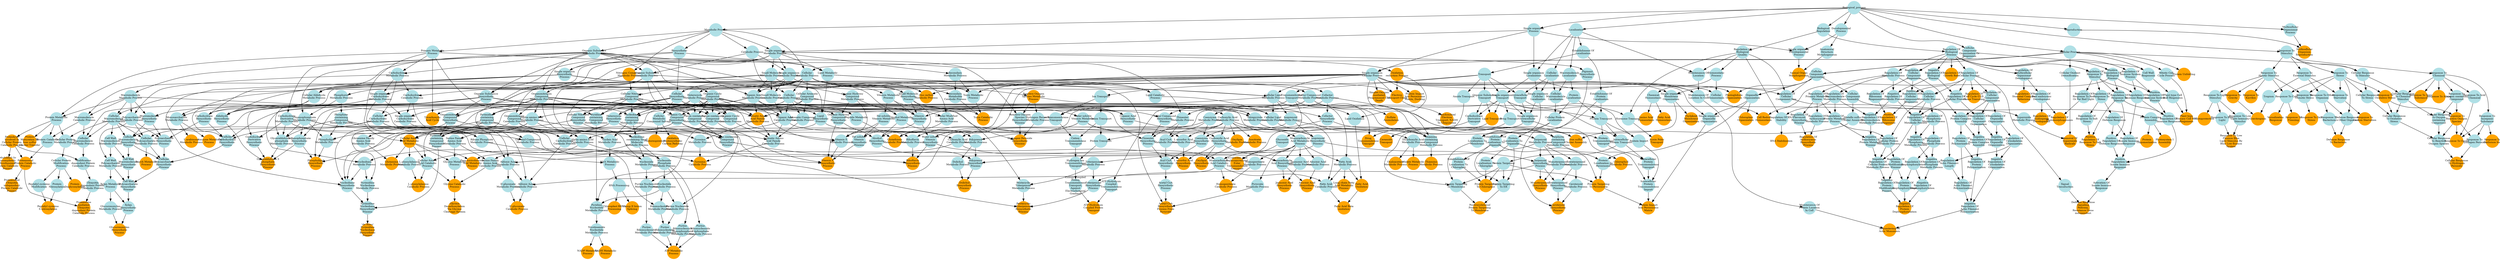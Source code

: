 digraph {
1 [style="filled", fixedsize="true", fontsize="10", shape="circle", width="0.75", fillcolor="powderblue", label="Biological_process", color="transparent"];
2 [style="filled", fixedsize="true", fontsize="10", shape="circle", width="0.75", fillcolor="powderblue", label="Metabolic Process", color="transparent"];
3 [style="filled", fixedsize="true", fontsize="10", shape="circle", width="0.75", fillcolor="powderblue", label="Single organism
Process", color="transparent"];
4 [style="filled", fixedsize="true", fontsize="10", shape="circle", width="0.75", fillcolor="powderblue", label="Single organism
Metabolic Process", color="transparent"];
5 [style="filled", fixedsize="true", fontsize="10", shape="circle", width="0.75", fillcolor="orange", label="Oxidation
reduction Process", color="transparent"];
6 [style="filled", fixedsize="true", fontsize="10", shape="circle", width="0.75", fillcolor="powderblue", label="Organic Substance
Metabolic Process", color="transparent"];
7 [style="filled", fixedsize="true", fontsize="10", shape="circle", width="0.75", fillcolor="powderblue", label="Macromolecule
Metabolic Process", color="transparent"];
8 [style="filled", fixedsize="true", fontsize="10", shape="circle", width="0.75", fillcolor="powderblue", label="Primary Metabolic
Process", color="transparent"];
9 [style="filled", fixedsize="true", fontsize="10", shape="circle", width="0.75", fillcolor="powderblue", label="Protein Metabolic
Process", color="transparent"];
10 [style="filled", fixedsize="true", fontsize="10", shape="circle", width="0.75", fillcolor="orange", label="Proteolysis
Involved In
Cellular Protein
Catabolic Process", color="transparent"];
11 [style="filled", fixedsize="true", fontsize="10", shape="circle", width="0.75", fillcolor="orange", label="Nitrogen Compound
Metabolic Process", color="transparent"];
12 [style="filled", fixedsize="true", fontsize="10", shape="circle", width="0.75", fillcolor="powderblue", label="Cellular Process", color="transparent"];
13 [style="filled", fixedsize="true", fontsize="10", shape="circle", width="0.75", fillcolor="powderblue", label="Cellular
Metabolic Process", color="transparent"];
14 [style="filled", fixedsize="true", fontsize="10", shape="circle", width="0.75", fillcolor="powderblue", label="Cellular Nitrogen
Compound
Metabolic Process", color="transparent"];
15 [style="filled", fixedsize="true", fontsize="10", shape="circle", width="0.75", fillcolor="powderblue", label="Organonitrogen
Compound
Metabolic Process", color="transparent"];
16 [style="filled", fixedsize="true", fontsize="10", shape="circle", width="0.75", fillcolor="powderblue", label="Peptide Metabolic
Process", color="transparent"];
17 [style="filled", fixedsize="true", fontsize="10", shape="circle", width="0.75", fillcolor="powderblue", label="Cellular Modified
Amino Acid
Metabolic Process", color="transparent"];
18 [style="filled", fixedsize="true", fontsize="10", shape="circle", width="0.75", fillcolor="powderblue", label="Sulfur Compound
Metabolic Process", color="transparent"];
19 [style="filled", fixedsize="true", fontsize="10", shape="circle", width="0.75", fillcolor="orange", label="Glutathione
Metabolic Process", color="transparent"];
20 [style="filled", fixedsize="true", fontsize="10", shape="circle", width="0.75", fillcolor="powderblue", label="Small Molecule
Metabolic Process", color="transparent"];
21 [style="filled", fixedsize="true", fontsize="10", shape="circle", width="0.75", fillcolor="powderblue", label="Single organism
Cellular Process", color="transparent"];
22 [style="filled", fixedsize="true", fontsize="10", shape="circle", width="0.75", fillcolor="powderblue", label="Organic Acid
Metabolic Process", color="transparent"];
23 [style="filled", fixedsize="true", fontsize="10", shape="circle", width="0.75", fillcolor="powderblue", label="Carboxylic Acid
Metabolic Process", color="transparent"];
24 [style="filled", fixedsize="true", fontsize="10", shape="circle", width="0.75", fillcolor="powderblue", label="Monocarboxylic
Acid Metabolic
Process", color="transparent"];
25 [style="filled", fixedsize="true", fontsize="10", shape="circle", width="0.75", fillcolor="powderblue", label="Lipid Metabolic
Process", color="transparent"];
26 [style="filled", fixedsize="true", fontsize="10", shape="circle", width="0.75", fillcolor="powderblue", label="Cellular Lipid
Metabolic Process", color="transparent"];
27 [style="filled", fixedsize="true", fontsize="10", shape="circle", width="0.75", fillcolor="powderblue", label="Fatty Acid
Metabolic Process", color="transparent"];
28 [style="filled", fixedsize="true", fontsize="10", shape="circle", width="0.75", fillcolor="powderblue", label="Catabolic Process", color="transparent"];
29 [style="filled", fixedsize="true", fontsize="10", shape="circle", width="0.75", fillcolor="powderblue", label="Single organism
Catabolic Process", color="transparent"];
30 [style="filled", fixedsize="true", fontsize="10", shape="circle", width="0.75", fillcolor="powderblue", label="Organic Substance
Catabolic Process", color="transparent"];
31 [style="filled", fixedsize="true", fontsize="10", shape="circle", width="0.75", fillcolor="powderblue", label="Lipid Catabolic
Process", color="transparent"];
32 [style="filled", fixedsize="true", fontsize="10", shape="circle", width="0.75", fillcolor="powderblue", label="Cellular
Catabolic Process", color="transparent"];
33 [style="filled", fixedsize="true", fontsize="10", shape="circle", width="0.75", fillcolor="powderblue", label="Cellular Lipid
Catabolic Process", color="transparent"];
34 [style="filled", fixedsize="true", fontsize="10", shape="circle", width="0.75", fillcolor="powderblue", label="Small Molecule
Catabolic Process", color="transparent"];
35 [style="filled", fixedsize="true", fontsize="10", shape="circle", width="0.75", fillcolor="powderblue", label="Organic Acid
Catabolic Process", color="transparent"];
36 [style="filled", fixedsize="true", fontsize="10", shape="circle", width="0.75", fillcolor="powderblue", label="Carboxylic Acid
Catabolic Process", color="transparent"];
37 [style="filled", fixedsize="true", fontsize="10", shape="circle", width="0.75", fillcolor="powderblue", label="Monocarboxylic
Acid Catabolic
Process", color="transparent"];
38 [style="filled", fixedsize="true", fontsize="10", shape="circle", width="0.75", fillcolor="powderblue", label="Fatty Acid
Catabolic Process", color="transparent"];
39 [style="filled", fixedsize="true", fontsize="10", shape="circle", width="0.75", fillcolor="powderblue", label="Lipid Oxidation", color="transparent"];
40 [style="filled", fixedsize="true", fontsize="10", shape="circle", width="0.75", fillcolor="orange", label="Fatty Acid
Oxidation", color="transparent"];
41 [style="filled", fixedsize="true", fontsize="10", shape="circle", width="0.75", fillcolor="orange", label="Fatty Acid Beta
oxidation", color="transparent"];
42 [style="filled", fixedsize="true", fontsize="10", shape="circle", width="0.75", fillcolor="powderblue", label="Cellular
Component
Organization Or
Biogenesis", color="transparent"];
43 [style="filled", fixedsize="true", fontsize="10", shape="circle", width="0.75", fillcolor="powderblue", label="Cellular
Component
Organization", color="transparent"];
44 [style="filled", fixedsize="true", fontsize="10", shape="circle", width="0.75", fillcolor="powderblue", label="Organelle
Organization", color="transparent"];
45 [style="filled", fixedsize="true", fontsize="10", shape="circle", width="0.75", fillcolor="orange", label="Chloroplast
Organization", color="transparent"];
46 [style="filled", fixedsize="true", fontsize="10", shape="circle", width="0.75", fillcolor="powderblue", label="Secondary
Metabolic Process", color="transparent"];
47 [style="filled", fixedsize="true", fontsize="10", shape="circle", width="0.75", fillcolor="powderblue", label="Toxin Metabolic
Process", color="transparent"];
48 [style="filled", fixedsize="true", fontsize="10", shape="circle", width="0.75", fillcolor="powderblue", label="Secondary
Metabolite
Catabolic Process", color="transparent"];
49 [style="filled", fixedsize="true", fontsize="10", shape="circle", width="0.75", fillcolor="orange", label="Toxin Catabolic
Process", color="transparent"];
50 [style="filled", fixedsize="true", fontsize="10", shape="circle", width="0.75", fillcolor="powderblue", label="Biosynthetic
Process", color="transparent"];
51 [style="filled", fixedsize="true", fontsize="10", shape="circle", width="0.75", fillcolor="powderblue", label="Cellular
Biosynthetic
Process", color="transparent"];
52 [style="filled", fixedsize="true", fontsize="10", shape="circle", width="0.75", fillcolor="powderblue", label="Cellular
Metabolic
Compound Salvage", color="transparent"];
53 [style="filled", fixedsize="true", fontsize="10", shape="circle", width="0.75", fillcolor="orange", label="Photorespiration", color="transparent"];
54 [style="filled", fixedsize="true", fontsize="10", shape="circle", width="0.75", fillcolor="orange", label="Misfolded Or
Incompletely
Synthesized
Protein Catabolic
Process", color="transparent"];
55 [style="filled", fixedsize="true", fontsize="10", shape="circle", width="0.75", fillcolor="orange", label="Protein
Maturation By
Iron sulfur
Cluster Transfer", color="transparent"];
56 [style="filled", fixedsize="true", fontsize="10", shape="circle", width="0.75", fillcolor="powderblue", label="Cofactor
Metabolic Process", color="transparent"];
57 [style="filled", fixedsize="true", fontsize="10", shape="circle", width="0.75", fillcolor="powderblue", label="Coenzyme
Metabolic Process", color="transparent"];
58 [style="filled", fixedsize="true", fontsize="10", shape="circle", width="0.75", fillcolor="powderblue", label="Phosphorus
Metabolic Process", color="transparent"];
59 [style="filled", fixedsize="true", fontsize="10", shape="circle", width="0.75", fillcolor="powderblue", label="Phosphate
containing
Compound
Metabolic Process", color="transparent"];
60 [style="filled", fixedsize="true", fontsize="10", shape="circle", width="0.75", fillcolor="powderblue", label="Organophosphate
Metabolic Process", color="transparent"];
61 [style="filled", fixedsize="true", fontsize="10", shape="circle", width="0.75", fillcolor="powderblue", label="Cellular Aromatic
Compound
Metabolic Process", color="transparent"];
62 [style="filled", fixedsize="true", fontsize="10", shape="circle", width="0.75", fillcolor="powderblue", label="Heterocycle
Metabolic Process", color="transparent"];
63 [style="filled", fixedsize="true", fontsize="10", shape="circle", width="0.75", fillcolor="powderblue", label="Organic Cyclic
Compound
Metabolic Process", color="transparent"];
64 [style="filled", fixedsize="true", fontsize="10", shape="circle", width="0.75", fillcolor="powderblue", label="Nucleobase
containing
Compound
Metabolic Process", color="transparent"];
65 [style="filled", fixedsize="true", fontsize="10", shape="circle", width="0.75", fillcolor="powderblue", label="Nucleobase
containing Small
Molecule
Metabolic Process", color="transparent"];
66 [style="filled", fixedsize="true", fontsize="10", shape="circle", width="0.75", fillcolor="powderblue", label="Nucleoside
Phosphate
Metabolic Process", color="transparent"];
67 [style="filled", fixedsize="true", fontsize="10", shape="circle", width="0.75", fillcolor="powderblue", label="Nucleotide
Metabolic Process", color="transparent"];
68 [style="filled", fixedsize="true", fontsize="10", shape="circle", width="0.75", fillcolor="powderblue", label="Pyridine
containing
Compound
Metabolic Process", color="transparent"];
69 [style="filled", fixedsize="true", fontsize="10", shape="circle", width="0.75", fillcolor="powderblue", label="Pyridine
Nucleotide
Metabolic Process", color="transparent"];
70 [style="filled", fixedsize="true", fontsize="10", shape="circle", width="0.75", fillcolor="powderblue", label="Nicotinamide
Nucleotide
Metabolic Process", color="transparent"];
71 [style="filled", fixedsize="true", fontsize="10", shape="circle", width="0.75", fillcolor="orange", label="NADP Metabolic
Process", color="transparent"];
72 [style="filled", fixedsize="true", fontsize="10", shape="circle", width="0.75", fillcolor="powderblue", label="Biological
Regulation", color="transparent"];
73 [style="filled", fixedsize="true", fontsize="10", shape="circle", width="0.75", fillcolor="powderblue", label="Regulation Of
Biological
Process", color="transparent"];
74 [style="filled", fixedsize="true", fontsize="10", shape="circle", width="0.75", fillcolor="orange", label="Regulation Of
Growth Rate", color="transparent"];
75 [style="filled", fixedsize="true", fontsize="10", shape="circle", width="0.75", fillcolor="powderblue", label="Heterocycle
Biosynthetic
Process", color="transparent"];
76 [style="filled", fixedsize="true", fontsize="10", shape="circle", width="0.75", fillcolor="powderblue", label="Vitamin Metabolic
Process", color="transparent"];
77 [style="filled", fixedsize="true", fontsize="10", shape="circle", width="0.75", fillcolor="powderblue", label="Fat soluble
Vitamin Metabolic
Process", color="transparent"];
78 [style="filled", fixedsize="true", fontsize="10", shape="circle", width="0.75", fillcolor="powderblue", label="Organic Hydroxy
Compound
Metabolic Process", color="transparent"];
79 [style="filled", fixedsize="true", fontsize="10", shape="circle", width="0.75", fillcolor="powderblue", label="Vitamin E
Metabolic Process", color="transparent"];
80 [style="filled", fixedsize="true", fontsize="10", shape="circle", width="0.75", fillcolor="powderblue", label="Single organism
Biosynthetic
Process", color="transparent"];
81 [style="filled", fixedsize="true", fontsize="10", shape="circle", width="0.75", fillcolor="powderblue", label="Small Molecule
Biosynthetic
Process", color="transparent"];
82 [style="filled", fixedsize="true", fontsize="10", shape="circle", width="0.75", fillcolor="powderblue", label="Vitamin
Biosynthetic
Process", color="transparent"];
83 [style="filled", fixedsize="true", fontsize="10", shape="circle", width="0.75", fillcolor="powderblue", label="Fat soluble
Vitamin
Biosynthetic
Process", color="transparent"];
84 [style="filled", fixedsize="true", fontsize="10", shape="circle", width="0.75", fillcolor="powderblue", label="Organic Substance
Biosynthetic
Process", color="transparent"];
85 [style="filled", fixedsize="true", fontsize="10", shape="circle", width="0.75", fillcolor="powderblue", label="Organic Cyclic
Compound
Biosynthetic
Process", color="transparent"];
86 [style="filled", fixedsize="true", fontsize="10", shape="circle", width="0.75", fillcolor="powderblue", label="Organic Hydroxy
Compound
Biosynthetic
Process", color="transparent"];
87 [style="filled", fixedsize="true", fontsize="10", shape="circle", width="0.75", fillcolor="orange", label="Vitamin E
Biosynthetic
Process", color="transparent"];
88 [style="filled", fixedsize="true", fontsize="10", shape="circle", width="0.75", fillcolor="powderblue", label="Regulation Of
Biological
Quality", color="transparent"];
89 [style="filled", fixedsize="true", fontsize="10", shape="circle", width="0.75", fillcolor="powderblue", label="Localization", color="transparent"];
90 [style="filled", fixedsize="true", fontsize="10", shape="circle", width="0.75", fillcolor="powderblue", label="Establishment Of
Localization", color="transparent"];
91 [style="filled", fixedsize="true", fontsize="10", shape="circle", width="0.75", fillcolor="powderblue", label="Transport", color="transparent"];
92 [style="filled", fixedsize="true", fontsize="10", shape="circle", width="0.75", fillcolor="powderblue", label="Single organism
Localization", color="transparent"];
93 [style="filled", fixedsize="true", fontsize="10", shape="circle", width="0.75", fillcolor="powderblue", label="Single organism
Transport", color="transparent"];
94 [style="filled", fixedsize="true", fontsize="10", shape="circle", width="0.75", fillcolor="powderblue", label="Hormone Transport", color="transparent"];
95 [style="filled", fixedsize="true", fontsize="10", shape="circle", width="0.75", fillcolor="orange", label="Auxin Polar
Transport", color="transparent"];
96 [style="filled", fixedsize="true", fontsize="10", shape="circle", width="0.75", fillcolor="powderblue", label="Dicarboxylic Acid
Metabolic Process", color="transparent"];
97 [style="filled", fixedsize="true", fontsize="10", shape="circle", width="0.75", fillcolor="orange", label="Malate Metabolic
Process", color="transparent"];
98 [style="filled", fixedsize="true", fontsize="10", shape="circle", width="0.75", fillcolor="powderblue", label="Response To
Stimulus", color="transparent"];
99 [style="filled", fixedsize="true", fontsize="10", shape="circle", width="0.75", fillcolor="powderblue", label="Response To
Chemical", color="transparent"];
100 [style="filled", fixedsize="true", fontsize="10", shape="circle", width="0.75", fillcolor="orange", label="Response To Toxic
Substance", color="transparent"];
101 [style="filled", fixedsize="true", fontsize="10", shape="circle", width="0.75", fillcolor="powderblue", label="Response To
Stress", color="transparent"];
102 [style="filled", fixedsize="true", fontsize="10", shape="circle", width="0.75", fillcolor="orange", label="Response To
Oxidative Stress", color="transparent"];
103 [style="filled", fixedsize="true", fontsize="10", shape="circle", width="0.75", fillcolor="powderblue", label="Response To
Oxygen containing
Compound", color="transparent"];
104 [style="filled", fixedsize="true", fontsize="10", shape="circle", width="0.75", fillcolor="orange", label="Response To
Reactive Oxygen
Species", color="transparent"];
105 [style="filled", fixedsize="true", fontsize="10", shape="circle", width="0.75", fillcolor="powderblue", label="Cellular Response
To Stimulus", color="transparent"];
106 [style="filled", fixedsize="true", fontsize="10", shape="circle", width="0.75", fillcolor="powderblue", label="Cellular Response
To Stress", color="transparent"];
107 [style="filled", fixedsize="true", fontsize="10", shape="circle", width="0.75", fillcolor="powderblue", label="Cellular Response
To Chemical
Stimulus", color="transparent"];
108 [style="filled", fixedsize="true", fontsize="10", shape="circle", width="0.75", fillcolor="powderblue", label="Cellular Response
To Oxidative
Stress", color="transparent"];
109 [style="filled", fixedsize="true", fontsize="10", shape="circle", width="0.75", fillcolor="powderblue", label="Cellular Response
To Oxygen
containing
Compound", color="transparent"];
110 [style="filled", fixedsize="true", fontsize="10", shape="circle", width="0.75", fillcolor="powderblue", label="Cellular Response
To Reactive
Oxygen Species", color="transparent"];
111 [style="filled", fixedsize="true", fontsize="10", shape="circle", width="0.75", fillcolor="powderblue", label="Response To
Inorganic
Substance", color="transparent"];
112 [style="filled", fixedsize="true", fontsize="10", shape="circle", width="0.75", fillcolor="powderblue", label="Response To
Hydrogen Peroxide", color="transparent"];
113 [style="filled", fixedsize="true", fontsize="10", shape="circle", width="0.75", fillcolor="orange", label="Cellular Response
To Hydrogen
Peroxide", color="transparent"];
114 [style="filled", fixedsize="true", fontsize="10", shape="circle", width="0.75", fillcolor="orange", label="Aromatic Amino
Acid Family
Metabolic Process", color="transparent"];
115 [style="filled", fixedsize="true", fontsize="10", shape="circle", width="0.75", fillcolor="powderblue", label="Cellular
Component
Assembly", color="transparent"];
116 [style="filled", fixedsize="true", fontsize="10", shape="circle", width="0.75", fillcolor="powderblue", label="Metallo sulfur
Cluster Assembly", color="transparent"];
117 [style="filled", fixedsize="true", fontsize="10", shape="circle", width="0.75", fillcolor="powderblue", label="Cofactor
Biosynthetic
Process", color="transparent"];
118 [style="filled", fixedsize="true", fontsize="10", shape="circle", width="0.75", fillcolor="orange", label="Iron sulfur
Cluster Assembly", color="transparent"];
119 [style="filled", fixedsize="true", fontsize="10", shape="circle", width="0.75", fillcolor="orange", label="Cellular Amino
Acid Metabolic
Process", color="transparent"];
120 [style="filled", fixedsize="true", fontsize="10", shape="circle", width="0.75", fillcolor="powderblue", label="L phenylalanine
Metabolic Process", color="transparent"];
121 [style="filled", fixedsize="true", fontsize="10", shape="circle", width="0.75", fillcolor="powderblue", label="Organonitrogen
Compound
Catabolic Process", color="transparent"];
122 [style="filled", fixedsize="true", fontsize="10", shape="circle", width="0.75", fillcolor="powderblue", label="Cellular Amino
Acid Catabolic
Process", color="transparent"];
123 [style="filled", fixedsize="true", fontsize="10", shape="circle", width="0.75", fillcolor="orange", label="L phenylalanine
Catabolic Process", color="transparent"];
124 [style="filled", fixedsize="true", fontsize="10", shape="circle", width="0.75", fillcolor="powderblue", label="Homogentisate
Metabolic Process", color="transparent"];
125 [style="filled", fixedsize="true", fontsize="10", shape="circle", width="0.75", fillcolor="orange", label="Homogentisate
Catabolic Process", color="transparent"];
126 [style="filled", fixedsize="true", fontsize="10", shape="circle", width="0.75", fillcolor="powderblue", label="Alpha amino Acid
Metabolic Process", color="transparent"];
127 [style="filled", fixedsize="true", fontsize="10", shape="circle", width="0.75", fillcolor="powderblue", label="Tyrosine
Metabolic Process", color="transparent"];
128 [style="filled", fixedsize="true", fontsize="10", shape="circle", width="0.75", fillcolor="powderblue", label="Aromatic Compound
Catabolic Process", color="transparent"];
129 [style="filled", fixedsize="true", fontsize="10", shape="circle", width="0.75", fillcolor="powderblue", label="Organic Cyclic
Compound
Catabolic Process", color="transparent"];
130 [style="filled", fixedsize="true", fontsize="10", shape="circle", width="0.75", fillcolor="powderblue", label="Aromatic Amino
Acid Family
Catabolic Process", color="transparent"];
131 [style="filled", fixedsize="true", fontsize="10", shape="circle", width="0.75", fillcolor="powderblue", label="Alpha amino Acid
Catabolic Process", color="transparent"];
132 [style="filled", fixedsize="true", fontsize="10", shape="circle", width="0.75", fillcolor="orange", label="Tyrosine
Catabolic Process", color="transparent"];
133 [style="filled", fixedsize="true", fontsize="10", shape="circle", width="0.75", fillcolor="orange", label="Tricarboxylic
Acid Cycle", color="transparent"];
134 [style="filled", fixedsize="true", fontsize="10", shape="circle", width="0.75", fillcolor="powderblue", label="Isoprenoid
Metabolic Process", color="transparent"];
135 [style="filled", fixedsize="true", fontsize="10", shape="circle", width="0.75", fillcolor="powderblue", label="Terpenoid
Metabolic Process", color="transparent"];
136 [style="filled", fixedsize="true", fontsize="10", shape="circle", width="0.75", fillcolor="powderblue", label="Monoterpenoid
Metabolic Process", color="transparent"];
137 [style="filled", fixedsize="true", fontsize="10", shape="circle", width="0.75", fillcolor="powderblue", label="Lipid
Biosynthetic
Process", color="transparent"];
138 [style="filled", fixedsize="true", fontsize="10", shape="circle", width="0.75", fillcolor="powderblue", label="Isoprenoid
Biosynthetic
Process", color="transparent"];
139 [style="filled", fixedsize="true", fontsize="10", shape="circle", width="0.75", fillcolor="powderblue", label="Terpenoid
Biosynthetic
Process", color="transparent"];
140 [style="filled", fixedsize="true", fontsize="10", shape="circle", width="0.75", fillcolor="orange", label="Monoterpenoid
Biosynthetic
Process", color="transparent"];
141 [style="filled", fixedsize="true", fontsize="10", shape="circle", width="0.75", fillcolor="powderblue", label="Homeostatic
Process", color="transparent"];
142 [style="filled", fixedsize="true", fontsize="10", shape="circle", width="0.75", fillcolor="powderblue", label="Chemical
Homeostasis", color="transparent"];
143 [style="filled", fixedsize="true", fontsize="10", shape="circle", width="0.75", fillcolor="orange", label="Fatty Acid
Homeostasis", color="transparent"];
144 [style="filled", fixedsize="true", fontsize="10", shape="circle", width="0.75", fillcolor="powderblue", label="Serine Family
Amino Acid
Metabolic Process", color="transparent"];
145 [style="filled", fixedsize="true", fontsize="10", shape="circle", width="0.75", fillcolor="powderblue", label="Glycine Metabolic
Process", color="transparent"];
146 [style="filled", fixedsize="true", fontsize="10", shape="circle", width="0.75", fillcolor="powderblue", label="Serine Family
Amino Acid
Catabolic Process", color="transparent"];
147 [style="filled", fixedsize="true", fontsize="10", shape="circle", width="0.75", fillcolor="orange", label="Glycine Catabolic
Process", color="transparent"];
148 [style="filled", fixedsize="true", fontsize="10", shape="circle", width="0.75", fillcolor="orange", label="Glycine
Decarboxylation
Via Glycine
Cleavage System", color="transparent"];
149 [style="filled", fixedsize="true", fontsize="10", shape="circle", width="0.75", fillcolor="orange", label="Electron
Transport Chain", color="transparent"];
150 [style="filled", fixedsize="true", fontsize="10", shape="circle", width="0.75", fillcolor="powderblue", label="Protein Complex
Assembly", color="transparent"];
151 [style="filled", fixedsize="true", fontsize="10", shape="circle", width="0.75", fillcolor="orange", label="Photosystem I
Assembly", color="transparent"];
152 [style="filled", fixedsize="true", fontsize="10", shape="circle", width="0.75", fillcolor="orange", label="Long chain Fatty
Acid Metabolic
Process", color="transparent"];
153 [style="filled", fixedsize="true", fontsize="10", shape="circle", width="0.75", fillcolor="orange", label="Singlet Oxygen
mediated
Programmed Cell
Death", color="transparent"];
154 [style="filled", fixedsize="true", fontsize="10", shape="circle", width="0.75", fillcolor="powderblue", label="Phospholipid
Metabolic Process", color="transparent"];
155 [style="filled", fixedsize="true", fontsize="10", shape="circle", width="0.75", fillcolor="powderblue", label="Organophosphate
Biosynthetic
Process", color="transparent"];
156 [style="filled", fixedsize="true", fontsize="10", shape="circle", width="0.75", fillcolor="orange", label="Phospholipid
Biosynthetic
Process", color="transparent"];
157 [style="filled", fixedsize="true", fontsize="10", shape="circle", width="0.75", fillcolor="powderblue", label="Macromolecule
Catabolic Process", color="transparent"];
158 [style="filled", fixedsize="true", fontsize="10", shape="circle", width="0.75", fillcolor="powderblue", label="Protein Catabolic
Process", color="transparent"];
159 [style="filled", fixedsize="true", fontsize="10", shape="circle", width="0.75", fillcolor="orange", label="Proteasomal
Protein Catabolic
Process", color="transparent"];
160 [style="filled", fixedsize="true", fontsize="10", shape="circle", width="0.75", fillcolor="orange", label="Proteasomal
Ubiquitin
independent
Protein Catabolic
Process", color="transparent"];
161 [style="filled", fixedsize="true", fontsize="10", shape="circle", width="0.75", fillcolor="orange", label="Amino Acid
Homeostasis", color="transparent"];
162 [style="filled", fixedsize="true", fontsize="10", shape="circle", width="0.75", fillcolor="powderblue", label="Cellular
Macromolecule
Metabolic Process", color="transparent"];
163 [style="filled", fixedsize="true", fontsize="10", shape="circle", width="0.75", fillcolor="powderblue", label="Nucleic Acid
Metabolic Process", color="transparent"];
164 [style="filled", fixedsize="true", fontsize="10", shape="circle", width="0.75", fillcolor="powderblue", label="RNA Metabolic
Process", color="transparent"];
165 [style="filled", fixedsize="true", fontsize="10", shape="circle", width="0.75", fillcolor="powderblue", label="RNA Processing", color="transparent"];
166 [style="filled", fixedsize="true", fontsize="10", shape="circle", width="0.75", fillcolor="orange", label="Group II Intron
Splicing", color="transparent"];
167 [style="filled", fixedsize="true", fontsize="10", shape="circle", width="0.75", fillcolor="powderblue", label="Response To
Abiotic Stimulus", color="transparent"];
168 [style="filled", fixedsize="true", fontsize="10", shape="circle", width="0.75", fillcolor="powderblue", label="Response To
Osmotic Stress", color="transparent"];
169 [style="filled", fixedsize="true", fontsize="10", shape="circle", width="0.75", fillcolor="orange", label="Response To Salt
Stress", color="transparent"];
170 [style="filled", fixedsize="true", fontsize="10", shape="circle", width="0.75", fillcolor="orange", label="Response To Auxin", color="transparent"];
171 [style="filled", fixedsize="true", fontsize="10", shape="circle", width="0.75", fillcolor="powderblue", label="Response To Light
Stimulus", color="transparent"];
172 [style="filled", fixedsize="true", fontsize="10", shape="circle", width="0.75", fillcolor="powderblue", label="Response To Blue
Light", color="transparent"];
173 [style="filled", fixedsize="true", fontsize="10", shape="circle", width="0.75", fillcolor="powderblue", label="Response To Low
Light Intensity
Stimulus", color="transparent"];
174 [style="filled", fixedsize="true", fontsize="10", shape="circle", width="0.75", fillcolor="orange", label="Response To Low
Fluence Blue
Light Stimulus By
Blue Low fluence
System", color="transparent"];
175 [style="filled", fixedsize="true", fontsize="10", shape="circle", width="0.75", fillcolor="powderblue", label="Organic Substance
Transport", color="transparent"];
176 [style="filled", fixedsize="true", fontsize="10", shape="circle", width="0.75", fillcolor="orange", label="Lipid Transport", color="transparent"];
177 [style="filled", fixedsize="true", fontsize="10", shape="circle", width="0.75", fillcolor="powderblue", label="Amide Transport", color="transparent"];
178 [style="filled", fixedsize="true", fontsize="10", shape="circle", width="0.75", fillcolor="orange", label="Ceramide
Transport", color="transparent"];
179 [style="filled", fixedsize="true", fontsize="10", shape="circle", width="0.75", fillcolor="powderblue", label="Regulation Of
Multicellular
Organismal
Development", color="transparent"];
180 [style="filled", fixedsize="true", fontsize="10", shape="circle", width="0.75", fillcolor="powderblue", label="Regulation Of
Post embryonic
Development", color="transparent"];
181 [style="filled", fixedsize="true", fontsize="10", shape="circle", width="0.75", fillcolor="orange", label="Regulation Of
Endosperm
Development", color="transparent"];
182 [style="filled", fixedsize="true", fontsize="10", shape="circle", width="0.75", fillcolor="powderblue", label="Carbohydrate
Metabolic Process", color="transparent"];
183 [style="filled", fixedsize="true", fontsize="10", shape="circle", width="0.75", fillcolor="powderblue", label="Single organism
Carbohydrate
Metabolic Process", color="transparent"];
184 [style="filled", fixedsize="true", fontsize="10", shape="circle", width="0.75", fillcolor="powderblue", label="Monosaccharide
Metabolic Process", color="transparent"];
185 [style="filled", fixedsize="true", fontsize="10", shape="circle", width="0.75", fillcolor="orange", label="Mannose Metabolic
Process", color="transparent"];
186 [style="filled", fixedsize="true", fontsize="10", shape="circle", width="0.75", fillcolor="orange", label="Protein
Oligomerization", color="transparent"];
187 [style="filled", fixedsize="true", fontsize="10", shape="circle", width="0.75", fillcolor="powderblue", label="Regulation Of
Metabolic Process", color="transparent"];
188 [style="filled", fixedsize="true", fontsize="10", shape="circle", width="0.75", fillcolor="powderblue", label="Regulation Of
Cellular Process", color="transparent"];
189 [style="filled", fixedsize="true", fontsize="10", shape="circle", width="0.75", fillcolor="powderblue", label="Regulation Of
Cellular
Metabolic Process", color="transparent"];
190 [style="filled", fixedsize="true", fontsize="10", shape="circle", width="0.75", fillcolor="powderblue", label="Regulation Of
Macromolecule
Metabolic Process", color="transparent"];
191 [style="filled", fixedsize="true", fontsize="10", shape="circle", width="0.75", fillcolor="powderblue", label="Regulation Of
Primary Metabolic
Process", color="transparent"];
192 [style="filled", fixedsize="true", fontsize="10", shape="circle", width="0.75", fillcolor="powderblue", label="Regulation Of
Protein Metabolic
Process", color="transparent"];
193 [style="filled", fixedsize="true", fontsize="10", shape="circle", width="0.75", fillcolor="powderblue", label="Regulation Of
Cellular Protein
Metabolic Process", color="transparent"];
194 [style="filled", fixedsize="true", fontsize="10", shape="circle", width="0.75", fillcolor="powderblue", label="Regulation Of
Protein
Modification
Process", color="transparent"];
195 [style="filled", fixedsize="true", fontsize="10", shape="circle", width="0.75", fillcolor="powderblue", label="Negative
Regulation Of
Biological
Process", color="transparent"];
196 [style="filled", fixedsize="true", fontsize="10", shape="circle", width="0.75", fillcolor="powderblue", label="Negative
Regulation Of
Metabolic Process", color="transparent"];
197 [style="filled", fixedsize="true", fontsize="10", shape="circle", width="0.75", fillcolor="powderblue", label="Negative
Regulation Of
Cellular Process", color="transparent"];
198 [style="filled", fixedsize="true", fontsize="10", shape="circle", width="0.75", fillcolor="powderblue", label="Negative
Regulation Of
Cellular
Metabolic Process", color="transparent"];
199 [style="filled", fixedsize="true", fontsize="10", shape="circle", width="0.75", fillcolor="powderblue", label="Negative
Regulation Of
Macromolecule
Metabolic Process", color="transparent"];
200 [style="filled", fixedsize="true", fontsize="10", shape="circle", width="0.75", fillcolor="powderblue", label="Negative
Regulation Of
Protein Metabolic
Process", color="transparent"];
201 [style="filled", fixedsize="true", fontsize="10", shape="circle", width="0.75", fillcolor="powderblue", label="Negative
Regulation Of
Cellular Protein
Metabolic Process", color="transparent"];
202 [style="filled", fixedsize="true", fontsize="10", shape="circle", width="0.75", fillcolor="powderblue", label="Negative
Regulation Of
Protein
Modification
Process", color="transparent"];
203 [style="filled", fixedsize="true", fontsize="10", shape="circle", width="0.75", fillcolor="powderblue", label="Regulation Of
Phosphorus
Metabolic Process", color="transparent"];
204 [style="filled", fixedsize="true", fontsize="10", shape="circle", width="0.75", fillcolor="powderblue", label="Regulation Of
Phosphate
Metabolic Process", color="transparent"];
205 [style="filled", fixedsize="true", fontsize="10", shape="circle", width="0.75", fillcolor="powderblue", label="Regulation Of
Dephosphorylation", color="transparent"];
206 [style="filled", fixedsize="true", fontsize="10", shape="circle", width="0.75", fillcolor="powderblue", label="Regulation Of
Protein
Dephosphorylation", color="transparent"];
207 [style="filled", fixedsize="true", fontsize="10", shape="circle", width="0.75", fillcolor="powderblue", label="Negative
Regulation Of
Phosphorus
Metabolic Process", color="transparent"];
208 [style="filled", fixedsize="true", fontsize="10", shape="circle", width="0.75", fillcolor="powderblue", label="Negative
Regulation Of
Phosphate
Metabolic Process", color="transparent"];
209 [style="filled", fixedsize="true", fontsize="10", shape="circle", width="0.75", fillcolor="powderblue", label="Negative
Regulation Of
Dephosphorylation", color="transparent"];
210 [style="filled", fixedsize="true", fontsize="10", shape="circle", width="0.75", fillcolor="orange", label="Negative
Regulation Of
Protein
Dephosphorylation", color="transparent"];
211 [style="filled", fixedsize="true", fontsize="10", shape="circle", width="0.75", fillcolor="powderblue", label="Water soluble
Vitamin Metabolic
Process", color="transparent"];
212 [style="filled", fixedsize="true", fontsize="10", shape="circle", width="0.75", fillcolor="powderblue", label="Pyrimidine
containing
Compound
Metabolic Process", color="transparent"];
213 [style="filled", fixedsize="true", fontsize="10", shape="circle", width="0.75", fillcolor="powderblue", label="Thiamine
containing
Compound
Metabolic Process", color="transparent"];
214 [style="filled", fixedsize="true", fontsize="10", shape="circle", width="0.75", fillcolor="orange", label="Thiamine
Metabolic Process", color="transparent"];
215 [style="filled", fixedsize="true", fontsize="10", shape="circle", width="0.75", fillcolor="powderblue", label="Macromolecule
Localization", color="transparent"];
216 [style="filled", fixedsize="true", fontsize="10", shape="circle", width="0.75", fillcolor="powderblue", label="Protein
Localization", color="transparent"];
217 [style="filled", fixedsize="true", fontsize="10", shape="circle", width="0.75", fillcolor="powderblue", label="Establishment Of
Protein
Localization", color="transparent"];
218 [style="filled", fixedsize="true", fontsize="10", shape="circle", width="0.75", fillcolor="powderblue", label="Protein Transport", color="transparent"];
219 [style="filled", fixedsize="true", fontsize="10", shape="circle", width="0.75", fillcolor="powderblue", label="Cellular
Localization", color="transparent"];
220 [style="filled", fixedsize="true", fontsize="10", shape="circle", width="0.75", fillcolor="powderblue", label="Intracellular
Transport", color="transparent"];
221 [style="filled", fixedsize="true", fontsize="10", shape="circle", width="0.75", fillcolor="powderblue", label="Intracellular
Protein Transport", color="transparent"];
222 [style="filled", fixedsize="true", fontsize="10", shape="circle", width="0.75", fillcolor="powderblue", label="Protein Targeting", color="transparent"];
223 [style="filled", fixedsize="true", fontsize="10", shape="circle", width="0.75", fillcolor="powderblue", label="Establishment Of
Protein
Localization To
Organelle", color="transparent"];
224 [style="filled", fixedsize="true", fontsize="10", shape="circle", width="0.75", fillcolor="powderblue", label="Establishment Of
Protein
Localization To
Chloroplast", color="transparent"];
225 [style="filled", fixedsize="true", fontsize="10", shape="circle", width="0.75", fillcolor="powderblue", label="Cellular
Macromolecule
Localization", color="transparent"];
226 [style="filled", fixedsize="true", fontsize="10", shape="circle", width="0.75", fillcolor="powderblue", label="Cellular Protein
Localization", color="transparent"];
227 [style="filled", fixedsize="true", fontsize="10", shape="circle", width="0.75", fillcolor="powderblue", label="Protein
Localization To
Organelle", color="transparent"];
228 [style="filled", fixedsize="true", fontsize="10", shape="circle", width="0.75", fillcolor="powderblue", label="Protein
Localization To
Chloroplast", color="transparent"];
229 [style="filled", fixedsize="true", fontsize="10", shape="circle", width="0.75", fillcolor="orange", label="Protein Targeting
To Chloroplast", color="transparent"];
230 [style="filled", fixedsize="true", fontsize="10", shape="circle", width="0.75", fillcolor="orange", label="Photoprotection", color="transparent"];
231 [style="filled", fixedsize="true", fontsize="10", shape="circle", width="0.75", fillcolor="powderblue", label="Purine containing
Compound
Metabolic Process", color="transparent"];
232 [style="filled", fixedsize="true", fontsize="10", shape="circle", width="0.75", fillcolor="powderblue", label="Purine Nucleotide
Metabolic Process", color="transparent"];
233 [style="filled", fixedsize="true", fontsize="10", shape="circle", width="0.75", fillcolor="powderblue", label="Carbohydrate
Derivative
Metabolic Process", color="transparent"];
234 [style="filled", fixedsize="true", fontsize="10", shape="circle", width="0.75", fillcolor="powderblue", label="Ribose Phosphate
Metabolic Process", color="transparent"];
235 [style="filled", fixedsize="true", fontsize="10", shape="circle", width="0.75", fillcolor="powderblue", label="Ribonucleotide
Metabolic Process", color="transparent"];
236 [style="filled", fixedsize="true", fontsize="10", shape="circle", width="0.75", fillcolor="powderblue", label="Purine
Ribonucleotide
Metabolic Process", color="transparent"];
237 [style="filled", fixedsize="true", fontsize="10", shape="circle", width="0.75", fillcolor="powderblue", label="Purine
Ribonucleoside
Monophosphate
Metabolic Process", color="transparent"];
238 [style="filled", fixedsize="true", fontsize="10", shape="circle", width="0.75", fillcolor="powderblue", label="Purine
Ribonucleoside
Triphosphate
Metabolic Process", color="transparent"];
239 [style="filled", fixedsize="true", fontsize="10", shape="circle", width="0.75", fillcolor="powderblue", label="Glycosyl Compound
Metabolic Process", color="transparent"];
240 [style="filled", fixedsize="true", fontsize="10", shape="circle", width="0.75", fillcolor="powderblue", label="Nucleoside
Metabolic Process", color="transparent"];
241 [style="filled", fixedsize="true", fontsize="10", shape="circle", width="0.75", fillcolor="powderblue", label="Purine Nucleoside
Metabolic Process", color="transparent"];
242 [style="filled", fixedsize="true", fontsize="10", shape="circle", width="0.75", fillcolor="powderblue", label="Purine
Ribonucleoside
Metabolic Process", color="transparent"];
243 [style="filled", fixedsize="true", fontsize="10", shape="circle", width="0.75", fillcolor="orange", label="ATP Metabolic
Process", color="transparent"];
244 [style="filled", fixedsize="true", fontsize="10", shape="circle", width="0.75", fillcolor="powderblue", label="Response To
External Stimulus", color="transparent"];
245 [style="filled", fixedsize="true", fontsize="10", shape="circle", width="0.75", fillcolor="powderblue", label="Response To Other
Organism", color="transparent"];
246 [style="filled", fixedsize="true", fontsize="10", shape="circle", width="0.75", fillcolor="powderblue", label="Response To
Bacterium", color="transparent"];
247 [style="filled", fixedsize="true", fontsize="10", shape="circle", width="0.75", fillcolor="powderblue", label="Defense Response
To Other Organism", color="transparent"];
248 [style="filled", fixedsize="true", fontsize="10", shape="circle", width="0.75", fillcolor="orange", label="Defense Response
To Bacterium", color="transparent"];
249 [style="filled", fixedsize="true", fontsize="10", shape="circle", width="0.75", fillcolor="orange", label="Oxylipin
Metabolic Process", color="transparent"];
250 [style="filled", fixedsize="true", fontsize="10", shape="circle", width="0.75", fillcolor="powderblue", label="Organic Acid
Biosynthetic
Process", color="transparent"];
251 [style="filled", fixedsize="true", fontsize="10", shape="circle", width="0.75", fillcolor="powderblue", label="Carboxylic Acid
Biosynthetic
Process", color="transparent"];
252 [style="filled", fixedsize="true", fontsize="10", shape="circle", width="0.75", fillcolor="orange", label="Oxylipin
Biosynthetic
Process", color="transparent"];
253 [style="filled", fixedsize="true", fontsize="10", shape="circle", width="0.75", fillcolor="powderblue", label="Ion Transport", color="transparent"];
254 [style="filled", fixedsize="true", fontsize="10", shape="circle", width="0.75", fillcolor="powderblue", label="Cation Transport", color="transparent"];
255 [style="filled", fixedsize="true", fontsize="10", shape="circle", width="0.75", fillcolor="powderblue", label="Proton Transport", color="transparent"];
256 [style="filled", fixedsize="true", fontsize="10", shape="circle", width="0.75", fillcolor="powderblue", label="Transmembrane
Transport", color="transparent"];
257 [style="filled", fixedsize="true", fontsize="10", shape="circle", width="0.75", fillcolor="powderblue", label="Ion Transmembrane
Transport", color="transparent"];
258 [style="filled", fixedsize="true", fontsize="10", shape="circle", width="0.75", fillcolor="powderblue", label="Cation
Transmembrane
Transport", color="transparent"];
259 [style="filled", fixedsize="true", fontsize="10", shape="circle", width="0.75", fillcolor="powderblue", label="Hydrogen Ion
Transmembrane
Transport", color="transparent"];
260 [style="filled", fixedsize="true", fontsize="10", shape="circle", width="0.75", fillcolor="powderblue", label="Energy Coupled
Proton
Transmembrane
Transport,
Against
Electrochemical
Gradient", color="transparent"];
261 [style="filled", fixedsize="true", fontsize="10", shape="circle", width="0.75", fillcolor="powderblue", label="ATP Hydrolysis
Coupled
Transmembrane
Transport", color="transparent"];
262 [style="filled", fixedsize="true", fontsize="10", shape="circle", width="0.75", fillcolor="orange", label="ATP Hydrolysis
Coupled Proton
Transport", color="transparent"];
263 [style="filled", fixedsize="true", fontsize="10", shape="circle", width="0.75", fillcolor="powderblue", label="Protein
Localization To
Peroxisome", color="transparent"];
264 [style="filled", fixedsize="true", fontsize="10", shape="circle", width="0.75", fillcolor="orange", label="Protein Targeting
To Peroxisome", color="transparent"];
265 [style="filled", fixedsize="true", fontsize="10", shape="circle", width="0.75", fillcolor="orange", label="Response To
Karrikin", color="transparent"];
266 [style="filled", fixedsize="true", fontsize="10", shape="circle", width="0.75", fillcolor="powderblue", label="Tetrapyrrole
Metabolic Process", color="transparent"];
267 [style="filled", fixedsize="true", fontsize="10", shape="circle", width="0.75", fillcolor="powderblue", label="Porphyrin
containing
Compound
Metabolic Process", color="transparent"];
268 [style="filled", fixedsize="true", fontsize="10", shape="circle", width="0.75", fillcolor="orange", label="Chlorophyll
Metabolic Process", color="transparent"];
269 [style="filled", fixedsize="true", fontsize="10", shape="circle", width="0.75", fillcolor="orange", label="Sulfate
Assimilation", color="transparent"];
270 [style="filled", fixedsize="true", fontsize="10", shape="circle", width="0.75", fillcolor="powderblue", label="Protein Import", color="transparent"];
271 [style="filled", fixedsize="true", fontsize="10", shape="circle", width="0.75", fillcolor="powderblue", label="Protein
Transmembrane
Transport", color="transparent"];
272 [style="filled", fixedsize="true", fontsize="10", shape="circle", width="0.75", fillcolor="powderblue", label="Intracellular
Protein
Transmembrane
Transport", color="transparent"];
273 [style="filled", fixedsize="true", fontsize="10", shape="circle", width="0.75", fillcolor="powderblue", label="Single organism
Cellular
Localization", color="transparent"];
274 [style="filled", fixedsize="true", fontsize="10", shape="circle", width="0.75", fillcolor="powderblue", label="Single organism
Intracellular
Transport", color="transparent"];
275 [style="filled", fixedsize="true", fontsize="10", shape="circle", width="0.75", fillcolor="powderblue", label="Intracellular
Protein
Transmembrane
Import", color="transparent"];
276 [style="filled", fixedsize="true", fontsize="10", shape="circle", width="0.75", fillcolor="powderblue", label="Single organism
Organelle
Organization", color="transparent"];
277 [style="filled", fixedsize="true", fontsize="10", shape="circle", width="0.75", fillcolor="orange", label="Protein Import
Into Peroxisome
Matrix", color="transparent"];
278 [style="filled", fixedsize="true", fontsize="10", shape="circle", width="0.75", fillcolor="orange", label="Chloroplast RRNA
Processing", color="transparent"];
279 [style="filled", fixedsize="true", fontsize="10", shape="circle", width="0.75", fillcolor="orange", label="L arabinose
Metabolic Process", color="transparent"];
280 [style="filled", fixedsize="true", fontsize="10", shape="circle", width="0.75", fillcolor="powderblue", label="Carbohydrate
Derivative
Transport", color="transparent"];
281 [style="filled", fixedsize="true", fontsize="10", shape="circle", width="0.75", fillcolor="powderblue", label="Glucoside
Transport", color="transparent"];
282 [style="filled", fixedsize="true", fontsize="10", shape="circle", width="0.75", fillcolor="orange", label="(+) abscisic Acid
D glucopyranosyl
Ester
Transmembrane
Transport", color="transparent"];
283 [style="filled", fixedsize="true", fontsize="10", shape="circle", width="0.75", fillcolor="orange", label="Isocitrate
Metabolic Process", color="transparent"];
284 [style="filled", fixedsize="true", fontsize="10", shape="circle", width="0.75", fillcolor="orange", label="Plastoglobule
Organization", color="transparent"];
285 [style="filled", fixedsize="true", fontsize="10", shape="circle", width="0.75", fillcolor="orange", label="Regulation Of
Stomatal Complex
Patterning", color="transparent"];
286 [style="filled", fixedsize="true", fontsize="10", shape="circle", width="0.75", fillcolor="powderblue", label="Single organism
Membrane
Organization", color="transparent"];
287 [style="filled", fixedsize="true", fontsize="10", shape="circle", width="0.75", fillcolor="orange", label="Thylakoid
Membrane
Organization", color="transparent"];
288 [style="filled", fixedsize="true", fontsize="10", shape="circle", width="0.75", fillcolor="powderblue", label="Polysaccharide
Metabolic Process", color="transparent"];
289 [style="filled", fixedsize="true", fontsize="10", shape="circle", width="0.75", fillcolor="powderblue", label="Cell Wall
Macromolecule
Metabolic Process", color="transparent"];
290 [style="filled", fixedsize="true", fontsize="10", shape="circle", width="0.75", fillcolor="powderblue", label="Cell Wall
Polysaccharide
Metabolic Process", color="transparent"];
291 [style="filled", fixedsize="true", fontsize="10", shape="circle", width="0.75", fillcolor="powderblue", label="Xylan Metabolic
Process", color="transparent"];
292 [style="filled", fixedsize="true", fontsize="10", shape="circle", width="0.75", fillcolor="powderblue", label="Glucuronoxylan
Metabolic Process", color="transparent"];
293 [style="filled", fixedsize="true", fontsize="10", shape="circle", width="0.75", fillcolor="powderblue", label="Macromolecule
Biosynthetic
Process", color="transparent"];
294 [style="filled", fixedsize="true", fontsize="10", shape="circle", width="0.75", fillcolor="powderblue", label="Carbohydrate
Biosynthetic
Process", color="transparent"];
295 [style="filled", fixedsize="true", fontsize="10", shape="circle", width="0.75", fillcolor="powderblue", label="Polysaccharide
Biosynthetic
Process", color="transparent"];
296 [style="filled", fixedsize="true", fontsize="10", shape="circle", width="0.75", fillcolor="powderblue", label="Cellular
Carbohydrate
Metabolic Process", color="transparent"];
297 [style="filled", fixedsize="true", fontsize="10", shape="circle", width="0.75", fillcolor="powderblue", label="Cellular
Carbohydrate
Biosynthetic
Process", color="transparent"];
298 [style="filled", fixedsize="true", fontsize="10", shape="circle", width="0.75", fillcolor="powderblue", label="Cellular
Macromolecule
Biosynthetic
Process", color="transparent"];
299 [style="filled", fixedsize="true", fontsize="10", shape="circle", width="0.75", fillcolor="powderblue", label="Cellular
Polysaccharide
Metabolic Process", color="transparent"];
300 [style="filled", fixedsize="true", fontsize="10", shape="circle", width="0.75", fillcolor="powderblue", label="Cellular
Polysaccharide
Biosynthetic
Process", color="transparent"];
301 [style="filled", fixedsize="true", fontsize="10", shape="circle", width="0.75", fillcolor="powderblue", label="Cell Wall
Macromolecule
Biosynthetic
Process", color="transparent"];
302 [style="filled", fixedsize="true", fontsize="10", shape="circle", width="0.75", fillcolor="powderblue", label="Cell Wall
Polysaccharide
Biosynthetic
Process", color="transparent"];
303 [style="filled", fixedsize="true", fontsize="10", shape="circle", width="0.75", fillcolor="powderblue", label="Xylan
Biosynthetic
Process", color="transparent"];
304 [style="filled", fixedsize="true", fontsize="10", shape="circle", width="0.75", fillcolor="orange", label="Glucuronoxylan
Biosynthetic
Process", color="transparent"];
305 [style="filled", fixedsize="true", fontsize="10", shape="circle", width="0.75", fillcolor="powderblue", label="L ascorbic Acid
Metabolic Process", color="transparent"];
306 [style="filled", fixedsize="true", fontsize="10", shape="circle", width="0.75", fillcolor="powderblue", label="Water soluble
Vitamin
Biosynthetic
Process", color="transparent"];
307 [style="filled", fixedsize="true", fontsize="10", shape="circle", width="0.75", fillcolor="orange", label="L ascorbic Acid
Biosynthetic
Process", color="transparent"];
308 [style="filled", fixedsize="true", fontsize="10", shape="circle", width="0.75", fillcolor="orange", label="Oxaloacetate
Metabolic Process", color="transparent"];
309 [style="filled", fixedsize="true", fontsize="10", shape="circle", width="0.75", fillcolor="powderblue", label="Positive
Regulation Of
Biological
Process", color="transparent"];
310 [style="filled", fixedsize="true", fontsize="10", shape="circle", width="0.75", fillcolor="powderblue", label="Regulation Of
Response To
Stimulus", color="transparent"];
311 [style="filled", fixedsize="true", fontsize="10", shape="circle", width="0.75", fillcolor="powderblue", label="Positive
Regulation Of
Response To
Stimulus", color="transparent"];
312 [style="filled", fixedsize="true", fontsize="10", shape="circle", width="0.75", fillcolor="powderblue", label="Regulation Of
Response To
Stress", color="transparent"];
313 [style="filled", fixedsize="true", fontsize="10", shape="circle", width="0.75", fillcolor="powderblue", label="Regulation Of
Response To Salt
Stress", color="transparent"];
314 [style="filled", fixedsize="true", fontsize="10", shape="circle", width="0.75", fillcolor="orange", label="Positive
Regulation Of
Response To Salt
Stress", color="transparent"];
315 [style="filled", fixedsize="true", fontsize="10", shape="circle", width="0.75", fillcolor="powderblue", label="Drug Transport", color="transparent"];
316 [style="filled", fixedsize="true", fontsize="10", shape="circle", width="0.75", fillcolor="orange", label="Drug
Transmembrane
Transport", color="transparent"];
317 [style="filled", fixedsize="true", fontsize="10", shape="circle", width="0.75", fillcolor="powderblue", label="Tropism", color="transparent"];
318 [style="filled", fixedsize="true", fontsize="10", shape="circle", width="0.75", fillcolor="orange", label="Response To
Gravity", color="transparent"];
319 [style="filled", fixedsize="true", fontsize="10", shape="circle", width="0.75", fillcolor="orange", label="Gravitropism", color="transparent"];
320 [style="filled", fixedsize="true", fontsize="10", shape="circle", width="0.75", fillcolor="powderblue", label="Abscisic Acid
Metabolic Process", color="transparent"];
321 [style="filled", fixedsize="true", fontsize="10", shape="circle", width="0.75", fillcolor="powderblue", label="Monocarboxylic
Acid Biosynthetic
Process", color="transparent"];
322 [style="filled", fixedsize="true", fontsize="10", shape="circle", width="0.75", fillcolor="orange", label="Abscisic Acid
Biosynthetic
Process", color="transparent"];
323 [style="filled", fixedsize="true", fontsize="10", shape="circle", width="0.75", fillcolor="powderblue", label="Cellular Aldehyde
Metabolic Process", color="transparent"];
324 [style="filled", fixedsize="true", fontsize="10", shape="circle", width="0.75", fillcolor="powderblue", label="Glyceraldehyde 3
phosphate
Metabolic Process", color="transparent"];
325 [style="filled", fixedsize="true", fontsize="10", shape="circle", width="0.75", fillcolor="powderblue", label="Aldehyde
Biosynthetic
Process", color="transparent"];
326 [style="filled", fixedsize="true", fontsize="10", shape="circle", width="0.75", fillcolor="powderblue", label="Carbohydrate
Derivative
Biosynthetic
Process", color="transparent"];
327 [style="filled", fixedsize="true", fontsize="10", shape="circle", width="0.75", fillcolor="orange", label="Glyceraldehyde 3
phosphate
Biosynthetic
Process", color="transparent"];
328 [style="filled", fixedsize="true", fontsize="10", shape="circle", width="0.75", fillcolor="powderblue", label="Regulation Of
Cellular
Component
Biogenesis", color="transparent"];
329 [style="filled", fixedsize="true", fontsize="10", shape="circle", width="0.75", fillcolor="powderblue", label="Positive
Regulation Of
Cellular
Component
Biogenesis", color="transparent"];
330 [style="filled", fixedsize="true", fontsize="10", shape="circle", width="0.75", fillcolor="powderblue", label="Regulation Of
Ribosome
Biogenesis", color="transparent"];
331 [style="filled", fixedsize="true", fontsize="10", shape="circle", width="0.75", fillcolor="orange", label="Positive
Regulation Of
Ribosome
Biogenesis", color="transparent"];
332 [style="filled", fixedsize="true", fontsize="10", shape="circle", width="0.75", fillcolor="powderblue", label="Jasmonic Acid
Metabolic Process", color="transparent"];
333 [style="filled", fixedsize="true", fontsize="10", shape="circle", width="0.75", fillcolor="orange", label="Jasmonic Acid
Biosynthetic
Process", color="transparent"];
334 [style="filled", fixedsize="true", fontsize="10", shape="circle", width="0.75", fillcolor="powderblue", label="Thioester
Metabolic Process", color="transparent"];
335 [style="filled", fixedsize="true", fontsize="10", shape="circle", width="0.75", fillcolor="powderblue", label="Acyl CoA
Metabolic Process", color="transparent"];
336 [style="filled", fixedsize="true", fontsize="10", shape="circle", width="0.75", fillcolor="powderblue", label="Coenzyme
Biosynthetic
Process", color="transparent"];
337 [style="filled", fixedsize="true", fontsize="10", shape="circle", width="0.75", fillcolor="powderblue", label="Sulfur Compound
Biosynthetic
Process", color="transparent"];
338 [style="filled", fixedsize="true", fontsize="10", shape="circle", width="0.75", fillcolor="powderblue", label="Thioester
Biosynthetic
Process", color="transparent"];
339 [style="filled", fixedsize="true", fontsize="10", shape="circle", width="0.75", fillcolor="powderblue", label="Acyl CoA
Biosynthetic
Process", color="transparent"];
340 [style="filled", fixedsize="true", fontsize="10", shape="circle", width="0.75", fillcolor="powderblue", label="Acetyl CoA
Biosynthetic
Process", color="transparent"];
341 [style="filled", fixedsize="true", fontsize="10", shape="circle", width="0.75", fillcolor="powderblue", label="Pyruvate
Metabolic Process", color="transparent"];
342 [style="filled", fixedsize="true", fontsize="10", shape="circle", width="0.75", fillcolor="orange", label="Acetyl CoA
Biosynthetic
Process From
Pyruvate", color="transparent"];
343 [style="filled", fixedsize="true", fontsize="10", shape="circle", width="0.75", fillcolor="powderblue", label="Cellular Protein
Metabolic Process", color="transparent"];
344 [style="filled", fixedsize="true", fontsize="10", shape="circle", width="0.75", fillcolor="powderblue", label="Cellular Protein
Modification
Process", color="transparent"];
345 [style="filled", fixedsize="true", fontsize="10", shape="circle", width="0.75", fillcolor="orange", label="Protein
Deglycosylation", color="transparent"];
346 [style="filled", fixedsize="true", fontsize="10", shape="circle", width="0.75", fillcolor="orange", label="Para aminobenzoic
Acid Metabolic
Process", color="transparent"];
347 [style="filled", fixedsize="true", fontsize="10", shape="circle", width="0.75", fillcolor="powderblue", label="Aldonic Acid
Metabolic Process", color="transparent"];
348 [style="filled", fixedsize="true", fontsize="10", shape="circle", width="0.75", fillcolor="powderblue", label="D gluconate
Metabolic Process", color="transparent"];
349 [style="filled", fixedsize="true", fontsize="10", shape="circle", width="0.75", fillcolor="powderblue", label="Carbohydrate
Catabolic Process", color="transparent"];
350 [style="filled", fixedsize="true", fontsize="10", shape="circle", width="0.75", fillcolor="powderblue", label="Cellular
Carbohydrate
Catabolic Process", color="transparent"];
351 [style="filled", fixedsize="true", fontsize="10", shape="circle", width="0.75", fillcolor="powderblue", label="Single organism
Carbohydrate
Catabolic Process", color="transparent"];
352 [style="filled", fixedsize="true", fontsize="10", shape="circle", width="0.75", fillcolor="powderblue", label="Aldonic Acid
Catabolic Process", color="transparent"];
353 [style="filled", fixedsize="true", fontsize="10", shape="circle", width="0.75", fillcolor="orange", label="D gluconate
Catabolic Process", color="transparent"];
354 [style="filled", fixedsize="true", fontsize="10", shape="circle", width="0.75", fillcolor="orange", label="Mitochondrial
Electron
Transport, NADH
To Ubiquinone", color="transparent"];
355 [style="filled", fixedsize="true", fontsize="10", shape="circle", width="0.75", fillcolor="powderblue", label="Response To Acid
Chemical", color="transparent"];
356 [style="filled", fixedsize="true", fontsize="10", shape="circle", width="0.75", fillcolor="orange", label="Response To Ozone", color="transparent"];
357 [style="filled", fixedsize="true", fontsize="10", shape="circle", width="0.75", fillcolor="orange", label="NADH Metabolic
Process", color="transparent"];
358 [style="filled", fixedsize="true", fontsize="10", shape="circle", width="0.75", fillcolor="orange", label="Protein Import
Into Peroxisome
Matrix, Docking", color="transparent"];
359 [style="filled", fixedsize="true", fontsize="10", shape="circle", width="0.75", fillcolor="orange", label="One carbon
Metabolic Process", color="transparent"];
360 [style="filled", fixedsize="true", fontsize="10", shape="circle", width="0.75", fillcolor="powderblue", label="Cell Wall
Biogenesis", color="transparent"];
361 [style="filled", fixedsize="true", fontsize="10", shape="circle", width="0.75", fillcolor="powderblue", label="Plant type Cell
Wall Biogenesis", color="transparent"];
362 [style="filled", fixedsize="true", fontsize="10", shape="circle", width="0.75", fillcolor="powderblue", label="Mitotic Cell
Cycle Process", color="transparent"];
363 [style="filled", fixedsize="true", fontsize="10", shape="circle", width="0.75", fillcolor="orange", label="Plant type
Primary Cell Wall
Biogenesis", color="transparent"];
364 [style="filled", fixedsize="true", fontsize="10", shape="circle", width="0.75", fillcolor="powderblue", label="Nucleobase
Metabolic Process", color="transparent"];
365 [style="filled", fixedsize="true", fontsize="10", shape="circle", width="0.75", fillcolor="powderblue", label="Pyrimidine
Nucleobase
Metabolic Process", color="transparent"];
366 [style="filled", fixedsize="true", fontsize="10", shape="circle", width="0.75", fillcolor="powderblue", label="Organonitrogen
Compound
Biosynthetic
Process", color="transparent"];
367 [style="filled", fixedsize="true", fontsize="10", shape="circle", width="0.75", fillcolor="powderblue", label="Nucleobase
Biosynthetic
Process", color="transparent"];
368 [style="filled", fixedsize="true", fontsize="10", shape="circle", width="0.75", fillcolor="powderblue", label="Cellular Nitrogen
Compound
Biosynthetic
Process", color="transparent"];
369 [style="filled", fixedsize="true", fontsize="10", shape="circle", width="0.75", fillcolor="powderblue", label="Pyrimidine
containing
Compound
Biosynthetic
Process", color="transparent"];
370 [style="filled", fixedsize="true", fontsize="10", shape="circle", width="0.75", fillcolor="powderblue", label="Pyrimidine
Nucleobase
Biosynthetic
Process", color="transparent"];
371 [style="filled", fixedsize="true", fontsize="10", shape="circle", width="0.75", fillcolor="orange", label="'de Novo'
Pyrimidine
Nucleobase
Biosynthetic
Process", color="transparent"];
372 [style="filled", fixedsize="true", fontsize="10", shape="circle", width="0.75", fillcolor="powderblue", label="Regulation Of
Response To Red
Or Far Red Light", color="transparent"];
373 [style="filled", fixedsize="true", fontsize="10", shape="circle", width="0.75", fillcolor="orange", label="Regulation Of
Photomorphogenesis", color="transparent"];
374 [style="filled", fixedsize="true", fontsize="10", shape="circle", width="0.75", fillcolor="powderblue", label="Cellular
Macromolecule
Catabolic Process", color="transparent"];
375 [style="filled", fixedsize="true", fontsize="10", shape="circle", width="0.75", fillcolor="powderblue", label="Modification
dependent Protein
Catabolic Process", color="transparent"];
376 [style="filled", fixedsize="true", fontsize="10", shape="circle", width="0.75", fillcolor="powderblue", label="Ubiquitin
dependent Protein
Catabolic Process", color="transparent"];
377 [style="filled", fixedsize="true", fontsize="10", shape="circle", width="0.75", fillcolor="orange", label="Proteasome
mediated
Ubiquitin
dependent Protein
Catabolic Process", color="transparent"];
378 [style="filled", fixedsize="true", fontsize="10", shape="circle", width="0.75", fillcolor="powderblue", label="Triterpenoid
Metabolic Process", color="transparent"];
379 [style="filled", fixedsize="true", fontsize="10", shape="circle", width="0.75", fillcolor="powderblue", label="Triterpenoid
Biosynthetic
Process", color="transparent"];
380 [style="filled", fixedsize="true", fontsize="10", shape="circle", width="0.75", fillcolor="powderblue", label="Pentacyclic
Triterpenoid
Metabolic Process", color="transparent"];
381 [style="filled", fixedsize="true", fontsize="10", shape="circle", width="0.75", fillcolor="orange", label="Pentacyclic
Triterpenoid
Biosynthetic
Process", color="transparent"];
382 [style="filled", fixedsize="true", fontsize="10", shape="circle", width="0.75", fillcolor="orange", label="Reactive Oxygen
Species Metabolic
Process", color="transparent"];
383 [style="filled", fixedsize="true", fontsize="10", shape="circle", width="0.75", fillcolor="powderblue", label="Superoxide
Metabolic Process", color="transparent"];
384 [style="filled", fixedsize="true", fontsize="10", shape="circle", width="0.75", fillcolor="powderblue", label="Cellular Oxidant
Detoxification", color="transparent"];
385 [style="filled", fixedsize="true", fontsize="10", shape="circle", width="0.75", fillcolor="orange", label="Removal Of
Superoxide
Radicals", color="transparent"];
386 [style="filled", fixedsize="true", fontsize="10", shape="circle", width="0.75", fillcolor="powderblue", label="Response To Cold", color="transparent"];
387 [style="filled", fixedsize="true", fontsize="10", shape="circle", width="0.75", fillcolor="orange", label="Response To
Freezing", color="transparent"];
388 [style="filled", fixedsize="true", fontsize="10", shape="circle", width="0.75", fillcolor="powderblue", label="Flavin containing
Compound
Metabolic Process", color="transparent"];
389 [style="filled", fixedsize="true", fontsize="10", shape="circle", width="0.75", fillcolor="powderblue", label="Riboflavin
Metabolic Process", color="transparent"];
390 [style="filled", fixedsize="true", fontsize="10", shape="circle", width="0.75", fillcolor="powderblue", label="Flavin containing
Compound
Biosynthetic
Process", color="transparent"];
391 [style="filled", fixedsize="true", fontsize="10", shape="circle", width="0.75", fillcolor="orange", label="Riboflavin
Biosynthetic
Process", color="transparent"];
392 [style="filled", fixedsize="true", fontsize="10", shape="circle", width="0.75", fillcolor="powderblue", label="Response To
Starvation", color="transparent"];
393 [style="filled", fixedsize="true", fontsize="10", shape="circle", width="0.75", fillcolor="orange", label="Response To
Carbon Starvation", color="transparent"];
394 [style="filled", fixedsize="true", fontsize="10", shape="circle", width="0.75", fillcolor="orange", label="Vernalization
Response", color="transparent"];
395 [style="filled", fixedsize="true", fontsize="10", shape="circle", width="0.75", fillcolor="powderblue", label="Regulation Of
Flavonoid
Biosynthetic
Process", color="transparent"];
396 [style="filled", fixedsize="true", fontsize="10", shape="circle", width="0.75", fillcolor="powderblue", label="Regulation Of
Anthocyanin
Metabolic Process", color="transparent"];
397 [style="filled", fixedsize="true", fontsize="10", shape="circle", width="0.75", fillcolor="orange", label="Regulation Of
Anthocyanin
Biosynthetic
Process", color="transparent"];
398 [style="filled", fixedsize="true", fontsize="10", shape="circle", width="0.75", fillcolor="orange", label="Protein Unfolding", color="transparent"];
399 [style="filled", fixedsize="true", fontsize="10", shape="circle", width="0.75", fillcolor="powderblue", label="Regulation Of RNA
Stability", color="transparent"];
400 [style="filled", fixedsize="true", fontsize="10", shape="circle", width="0.75", fillcolor="orange", label="RNA Stabilization", color="transparent"];
401 [style="filled", fixedsize="true", fontsize="10", shape="circle", width="0.75", fillcolor="orange", label="Starch Metabolic
Process", color="transparent"];
402 [style="filled", fixedsize="true", fontsize="10", shape="circle", width="0.75", fillcolor="powderblue", label="Protein
Nitrosylation", color="transparent"];
403 [style="filled", fixedsize="true", fontsize="10", shape="circle", width="0.75", fillcolor="powderblue", label="Peptidyl cysteine
Modification", color="transparent"];
404 [style="filled", fixedsize="true", fontsize="10", shape="circle", width="0.75", fillcolor="orange", label="Peptidyl cysteine
S nitrosylation", color="transparent"];
405 [style="filled", fixedsize="true", fontsize="10", shape="circle", width="0.75", fillcolor="powderblue", label="Cellular
Homeostasis", color="transparent"];
406 [style="filled", fixedsize="true", fontsize="10", shape="circle", width="0.75", fillcolor="orange", label="Cell Redox
Homeostasis", color="transparent"];
407 [style="filled", fixedsize="true", fontsize="10", shape="circle", width="0.75", fillcolor="orange", label="Regulation Of
Cell Cycle G1/S
Phase Transition", color="transparent"];
408 [style="filled", fixedsize="true", fontsize="10", shape="circle", width="0.75", fillcolor="powderblue", label="Tetraterpenoid
Metabolic Process", color="transparent"];
409 [style="filled", fixedsize="true", fontsize="10", shape="circle", width="0.75", fillcolor="powderblue", label="Tetraterpenoid
Biosynthetic
Process", color="transparent"];
410 [style="filled", fixedsize="true", fontsize="10", shape="circle", width="0.75", fillcolor="powderblue", label="Carotenoid
Metabolic Process", color="transparent"];
411 [style="filled", fixedsize="true", fontsize="10", shape="circle", width="0.75", fillcolor="powderblue", label="Pigment
Biosynthetic
Process", color="transparent"];
412 [style="filled", fixedsize="true", fontsize="10", shape="circle", width="0.75", fillcolor="orange", label="Carotenoid
Biosynthetic
Process", color="transparent"];
413 [style="filled", fixedsize="true", fontsize="10", shape="circle", width="0.75", fillcolor="powderblue", label="Alcohol Metabolic
Process", color="transparent"];
414 [style="filled", fixedsize="true", fontsize="10", shape="circle", width="0.75", fillcolor="powderblue", label="Polyprenol
Metabolic Process", color="transparent"];
415 [style="filled", fixedsize="true", fontsize="10", shape="circle", width="0.75", fillcolor="powderblue", label="Alcohol
Biosynthetic
Process", color="transparent"];
416 [style="filled", fixedsize="true", fontsize="10", shape="circle", width="0.75", fillcolor="powderblue", label="Polyprenol
Biosynthetic
Process", color="transparent"];
417 [style="filled", fixedsize="true", fontsize="10", shape="circle", width="0.75", fillcolor="powderblue", label="Dolichol
Metabolic Process", color="transparent"];
418 [style="filled", fixedsize="true", fontsize="10", shape="circle", width="0.75", fillcolor="orange", label="Dolichol
Biosynthetic
Process", color="transparent"];
419 [style="filled", fixedsize="true", fontsize="10", shape="circle", width="0.75", fillcolor="powderblue", label="Reproduction", color="transparent"];
420 [style="filled", fixedsize="true", fontsize="10", shape="circle", width="0.75", fillcolor="powderblue", label="Multicellular
Organismal
Process", color="transparent"];
421 [style="filled", fixedsize="true", fontsize="10", shape="circle", width="0.75", fillcolor="orange", label="Multicellular
Organism
Reproduction", color="transparent"];
422 [style="filled", fixedsize="true", fontsize="10", shape="circle", width="0.75", fillcolor="powderblue", label="Regulation Of
Cellular
Component Size", color="transparent"];
423 [style="filled", fixedsize="true", fontsize="10", shape="circle", width="0.75", fillcolor="powderblue", label="Regulation Of
Cellular
Component
Organization", color="transparent"];
424 [style="filled", fixedsize="true", fontsize="10", shape="circle", width="0.75", fillcolor="powderblue", label="Regulation Of
Organelle
Organization", color="transparent"];
425 [style="filled", fixedsize="true", fontsize="10", shape="circle", width="0.75", fillcolor="powderblue", label="Regulation Of
Cytoskeleton
Organization", color="transparent"];
426 [style="filled", fixedsize="true", fontsize="10", shape="circle", width="0.75", fillcolor="powderblue", label="Regulation Of
Actin Filament
Length", color="transparent"];
427 [style="filled", fixedsize="true", fontsize="10", shape="circle", width="0.75", fillcolor="powderblue", label="Regulation Of
Protein Complex
Assembly", color="transparent"];
428 [style="filled", fixedsize="true", fontsize="10", shape="circle", width="0.75", fillcolor="powderblue", label="Regulation Of
Protein
Polymerization", color="transparent"];
429 [style="filled", fixedsize="true", fontsize="10", shape="circle", width="0.75", fillcolor="powderblue", label="Regulation Of
Actin Filament
Polymerization", color="transparent"];
430 [style="filled", fixedsize="true", fontsize="10", shape="circle", width="0.75", fillcolor="powderblue", label="Negative
Regulation Of
Cellular
Component
Organization", color="transparent"];
431 [style="filled", fixedsize="true", fontsize="10", shape="circle", width="0.75", fillcolor="powderblue", label="Negative
Regulation Of
Protein Complex
Assembly", color="transparent"];
432 [style="filled", fixedsize="true", fontsize="10", shape="circle", width="0.75", fillcolor="powderblue", label="Negative
Regulation Of
Protein
Polymerization", color="transparent"];
433 [style="filled", fixedsize="true", fontsize="10", shape="circle", width="0.75", fillcolor="powderblue", label="Negative
Regulation Of
Organelle
Organization", color="transparent"];
434 [style="filled", fixedsize="true", fontsize="10", shape="circle", width="0.75", fillcolor="powderblue", label="Negative
Regulation Of
Cytoskeleton
Organization", color="transparent"];
435 [style="filled", fixedsize="true", fontsize="10", shape="circle", width="0.75", fillcolor="powderblue", label="Negative
Regulation Of
Actin Filament
Polymerization", color="transparent"];
436 [style="filled", fixedsize="true", fontsize="10", shape="circle", width="0.75", fillcolor="powderblue", label="Maintenance Of
Location", color="transparent"];
437 [style="filled", fixedsize="true", fontsize="10", shape="circle", width="0.75", fillcolor="powderblue", label="Maintenance Of
Location In Cell", color="transparent"];
438 [style="filled", fixedsize="true", fontsize="10", shape="circle", width="0.75", fillcolor="powderblue", label="Maintenance Of
Protein Location
In Cell", color="transparent"];
439 [style="filled", fixedsize="true", fontsize="10", shape="circle", width="0.75", fillcolor="orange", label="Sequestering Of
Actin Monomers", color="transparent"];
440 [style="filled", fixedsize="true", fontsize="10", shape="circle", width="0.75", fillcolor="powderblue", label="Regulation Of
Immune System
Process", color="transparent"];
441 [style="filled", fixedsize="true", fontsize="10", shape="circle", width="0.75", fillcolor="powderblue", label="Positive
Regulation Of
Immune System
Process", color="transparent"];
442 [style="filled", fixedsize="true", fontsize="10", shape="circle", width="0.75", fillcolor="powderblue", label="Regulation Of
Immune Response", color="transparent"];
443 [style="filled", fixedsize="true", fontsize="10", shape="circle", width="0.75", fillcolor="powderblue", label="Positive
Regulation Of
Immune Response", color="transparent"];
444 [style="filled", fixedsize="true", fontsize="10", shape="circle", width="0.75", fillcolor="powderblue", label="Regulation Of
Defense Response", color="transparent"];
445 [style="filled", fixedsize="true", fontsize="10", shape="circle", width="0.75", fillcolor="powderblue", label="Positive
Regulation Of
Defense Response", color="transparent"];
446 [style="filled", fixedsize="true", fontsize="10", shape="circle", width="0.75", fillcolor="powderblue", label="Regulation Of
Innate Immune
Response", color="transparent"];
447 [style="filled", fixedsize="true", fontsize="10", shape="circle", width="0.75", fillcolor="powderblue", label="Positive
Regulation Of
Innate Immune
Response", color="transparent"];
448 [style="filled", fixedsize="true", fontsize="10", shape="circle", width="0.75", fillcolor="powderblue", label="Activation Of
Innate Immune
Response", color="transparent"];
449 [style="filled", fixedsize="true", fontsize="10", shape="circle", width="0.75", fillcolor="powderblue", label="Signal
Transduction", color="transparent"];
450 [style="filled", fixedsize="true", fontsize="10", shape="circle", width="0.75", fillcolor="orange", label="Defense Response
Signaling
Pathway,
Resistance Gene
independent", color="transparent"];
451 [style="filled", fixedsize="true", fontsize="10", shape="circle", width="0.75", fillcolor="powderblue", label="Glutamine Family
Amino Acid
Metabolic Process", color="transparent"];
452 [style="filled", fixedsize="true", fontsize="10", shape="circle", width="0.75", fillcolor="orange", label="Glutamine
Metabolic Process", color="transparent"];
453 [style="filled", fixedsize="true", fontsize="10", shape="circle", width="0.75", fillcolor="powderblue", label="Protein
Localization To
Membrane", color="transparent"];
454 [style="filled", fixedsize="true", fontsize="10", shape="circle", width="0.75", fillcolor="powderblue", label="Protein Targeting
To Membrane", color="transparent"];
455 [style="filled", fixedsize="true", fontsize="10", shape="circle", width="0.75", fillcolor="powderblue", label="Protein Targeting
To ER", color="transparent"];
456 [style="filled", fixedsize="true", fontsize="10", shape="circle", width="0.75", fillcolor="orange", label="Posttranslational
Protein Targeting
To Membrane", color="transparent"];
457 [style="filled", fixedsize="true", fontsize="10", shape="circle", width="0.75", fillcolor="powderblue", label="Developmental
Process", color="transparent"];
458 [style="filled", fixedsize="true", fontsize="10", shape="circle", width="0.75", fillcolor="powderblue", label="Anatomical
Structure
Morphogenesis", color="transparent"];
459 [style="filled", fixedsize="true", fontsize="10", shape="circle", width="0.75", fillcolor="powderblue", label="Single organism
Developmental
Process", color="transparent"];
460 [style="filled", fixedsize="true", fontsize="10", shape="circle", width="0.75", fillcolor="orange", label="Animal Organ
Morphogenesis", color="transparent"];
461 [style="filled", fixedsize="true", fontsize="10", shape="circle", width="0.75", fillcolor="powderblue", label="Hydrogen Peroxide
Metabolic Process", color="transparent"];
462 [style="filled", fixedsize="true", fontsize="10", shape="circle", width="0.75", fillcolor="powderblue", label="Reactive Oxygen
Species
Biosynthetic
Process", color="transparent"];
463 [style="filled", fixedsize="true", fontsize="10", shape="circle", width="0.75", fillcolor="orange", label="Hydrogen Peroxide
Biosynthetic
Process", color="transparent"];
464 [style="filled", fixedsize="true", fontsize="10", shape="circle", width="0.75", fillcolor="orange", label="Response To
Cadmium Ion", color="transparent"];
465 [style="filled", fixedsize="true", fontsize="10", shape="circle", width="0.75", fillcolor="orange", label="Oxidative
Photosynthetic
Carbon Pathway", color="transparent"];
1 -> 2 [color="#000000", lty="solid"];
1 -> 3 [color="#000000", lty="solid"];
2 -> 4 [color="#000000", lty="solid"];
3 -> 4 [color="#000000", lty="solid"];
4 -> 5 [color="#000000", lty="solid"];
2 -> 6 [color="#000000", lty="solid"];
6 -> 7 [color="#000000", lty="solid"];
2 -> 8 [color="#000000", lty="solid"];
7 -> 9 [color="#000000", lty="solid"];
8 -> 9 [color="#000000", lty="solid"];
9 -> 10 [color="#000000", lty="solid"];
2 -> 11 [color="#000000", lty="solid"];
1 -> 12 [color="#000000", lty="solid"];
2 -> 13 [color="#000000", lty="solid"];
12 -> 13 [color="#000000", lty="solid"];
11 -> 14 [color="#000000", lty="solid"];
13 -> 14 [color="#000000", lty="solid"];
6 -> 15 [color="#000000", lty="solid"];
11 -> 15 [color="#000000", lty="solid"];
14 -> 16 [color="#000000", lty="solid"];
15 -> 16 [color="#000000", lty="solid"];
13 -> 17 [color="#000000", lty="solid"];
15 -> 17 [color="#000000", lty="solid"];
13 -> 18 [color="#000000", lty="solid"];
16 -> 19 [color="#000000", lty="solid"];
17 -> 19 [color="#000000", lty="solid"];
18 -> 19 [color="#000000", lty="solid"];
4 -> 20 [color="#000000", lty="solid"];
3 -> 21 [color="#000000", lty="solid"];
12 -> 21 [color="#000000", lty="solid"];
6 -> 22 [color="#000000", lty="solid"];
13 -> 22 [color="#000000", lty="solid"];
20 -> 22 [color="#000000", lty="solid"];
21 -> 22 [color="#000000", lty="solid"];
22 -> 23 [color="#000000", lty="solid"];
23 -> 24 [color="#000000", lty="solid"];
4 -> 25 [color="#000000", lty="solid"];
6 -> 25 [color="#000000", lty="solid"];
8 -> 25 [color="#000000", lty="solid"];
13 -> 26 [color="#000000", lty="solid"];
21 -> 26 [color="#000000", lty="solid"];
25 -> 26 [color="#000000", lty="solid"];
24 -> 27 [color="#000000", lty="solid"];
26 -> 27 [color="#000000", lty="solid"];
2 -> 28 [color="#000000", lty="solid"];
4 -> 29 [color="#000000", lty="solid"];
28 -> 29 [color="#000000", lty="solid"];
6 -> 30 [color="#000000", lty="solid"];
28 -> 30 [color="#000000", lty="solid"];
25 -> 31 [color="#000000", lty="solid"];
29 -> 31 [color="#000000", lty="solid"];
30 -> 31 [color="#000000", lty="solid"];
13 -> 32 [color="#000000", lty="solid"];
28 -> 32 [color="#000000", lty="solid"];
26 -> 33 [color="#000000", lty="solid"];
31 -> 33 [color="#000000", lty="solid"];
32 -> 33 [color="#000000", lty="solid"];
20 -> 34 [color="#000000", lty="solid"];
29 -> 34 [color="#000000", lty="solid"];
22 -> 35 [color="#000000", lty="solid"];
30 -> 35 [color="#000000", lty="solid"];
32 -> 35 [color="#000000", lty="solid"];
34 -> 35 [color="#000000", lty="solid"];
23 -> 36 [color="#000000", lty="solid"];
35 -> 36 [color="#000000", lty="solid"];
24 -> 37 [color="#000000", lty="solid"];
36 -> 37 [color="#000000", lty="solid"];
27 -> 38 [color="#000000", lty="solid"];
33 -> 38 [color="#000000", lty="solid"];
37 -> 38 [color="#000000", lty="solid"];
5 -> 39 [color="#000000", lty="solid"];
26 -> 39 [color="#000000", lty="solid"];
27 -> 40 [color="#000000", lty="solid"];
39 -> 40 [color="#000000", lty="solid"];
38 -> 41 [color="#000000", lty="solid"];
40 -> 41 [color="#000000", lty="solid"];
1 -> 42 [color="#000000", lty="solid"];
12 -> 43 [color="#000000", lty="solid"];
42 -> 43 [color="#000000", lty="solid"];
43 -> 44 [color="#000000", lty="solid"];
44 -> 45 [color="#000000", lty="solid"];
4 -> 46 [color="#000000", lty="solid"];
13 -> 47 [color="#000000", lty="solid"];
21 -> 47 [color="#000000", lty="solid"];
46 -> 47 [color="#000000", lty="solid"];
29 -> 48 [color="#000000", lty="solid"];
46 -> 48 [color="#000000", lty="solid"];
32 -> 49 [color="#000000", lty="solid"];
47 -> 49 [color="#000000", lty="solid"];
48 -> 49 [color="#000000", lty="solid"];
2 -> 50 [color="#000000", lty="solid"];
13 -> 51 [color="#000000", lty="solid"];
50 -> 51 [color="#000000", lty="solid"];
51 -> 52 [color="#000000", lty="solid"];
52 -> 53 [color="#000000", lty="solid"];
10 -> 54 [color="#000000", lty="solid"];
9 -> 55 [color="#000000", lty="solid"];
13 -> 56 [color="#000000", lty="solid"];
56 -> 57 [color="#000000", lty="solid"];
13 -> 58 [color="#000000", lty="solid"];
58 -> 59 [color="#000000", lty="solid"];
6 -> 60 [color="#000000", lty="solid"];
58 -> 60 [color="#000000", lty="solid"];
13 -> 61 [color="#000000", lty="solid"];
13 -> 62 [color="#000000", lty="solid"];
6 -> 63 [color="#000000", lty="solid"];
8 -> 64 [color="#000000", lty="solid"];
14 -> 64 [color="#000000", lty="solid"];
61 -> 64 [color="#000000", lty="solid"];
62 -> 64 [color="#000000", lty="solid"];
63 -> 64 [color="#000000", lty="solid"];
20 -> 65 [color="#000000", lty="solid"];
21 -> 65 [color="#000000", lty="solid"];
64 -> 65 [color="#000000", lty="solid"];
59 -> 66 [color="#000000", lty="solid"];
60 -> 66 [color="#000000", lty="solid"];
65 -> 66 [color="#000000", lty="solid"];
66 -> 67 [color="#000000", lty="solid"];
14 -> 68 [color="#000000", lty="solid"];
15 -> 68 [color="#000000", lty="solid"];
62 -> 68 [color="#000000", lty="solid"];
63 -> 68 [color="#000000", lty="solid"];
57 -> 69 [color="#000000", lty="solid"];
67 -> 69 [color="#000000", lty="solid"];
68 -> 69 [color="#000000", lty="solid"];
69 -> 70 [color="#000000", lty="solid"];
70 -> 71 [color="#000000", lty="solid"];
1 -> 72 [color="#000000", lty="solid"];
72 -> 73 [color="#000000", lty="solid"];
73 -> 74 [color="#000000", lty="solid"];
51 -> 75 [color="#000000", lty="solid"];
62 -> 75 [color="#000000", lty="solid"];
20 -> 76 [color="#000000", lty="solid"];
76 -> 77 [color="#000000", lty="solid"];
6 -> 78 [color="#000000", lty="solid"];
21 -> 79 [color="#000000", lty="solid"];
62 -> 79 [color="#000000", lty="solid"];
63 -> 79 [color="#000000", lty="solid"];
77 -> 79 [color="#000000", lty="solid"];
78 -> 79 [color="#000000", lty="solid"];
4 -> 80 [color="#000000", lty="solid"];
50 -> 80 [color="#000000", lty="solid"];
20 -> 81 [color="#000000", lty="solid"];
80 -> 81 [color="#000000", lty="solid"];
21 -> 82 [color="#000000", lty="solid"];
51 -> 82 [color="#000000", lty="solid"];
76 -> 82 [color="#000000", lty="solid"];
81 -> 82 [color="#000000", lty="solid"];
77 -> 83 [color="#000000", lty="solid"];
82 -> 83 [color="#000000", lty="solid"];
6 -> 84 [color="#000000", lty="solid"];
50 -> 84 [color="#000000", lty="solid"];
63 -> 85 [color="#000000", lty="solid"];
84 -> 85 [color="#000000", lty="solid"];
78 -> 86 [color="#000000", lty="solid"];
84 -> 86 [color="#000000", lty="solid"];
75 -> 87 [color="#000000", lty="solid"];
79 -> 87 [color="#000000", lty="solid"];
83 -> 87 [color="#000000", lty="solid"];
85 -> 87 [color="#000000", lty="solid"];
86 -> 87 [color="#000000", lty="solid"];
72 -> 88 [color="#000000", lty="solid"];
1 -> 89 [color="#000000", lty="solid"];
89 -> 90 [color="#000000", lty="solid"];
90 -> 91 [color="#000000", lty="solid"];
3 -> 92 [color="#000000", lty="solid"];
89 -> 92 [color="#000000", lty="solid"];
91 -> 93 [color="#000000", lty="solid"];
92 -> 93 [color="#000000", lty="solid"];
88 -> 94 [color="#000000", lty="solid"];
93 -> 94 [color="#000000", lty="solid"];
94 -> 95 [color="#000000", lty="solid"];
23 -> 96 [color="#000000", lty="solid"];
96 -> 97 [color="#000000", lty="solid"];
1 -> 98 [color="#000000", lty="solid"];
98 -> 99 [color="#000000", lty="solid"];
99 -> 100 [color="#000000", lty="solid"];
98 -> 101 [color="#000000", lty="solid"];
101 -> 102 [color="#000000", lty="solid"];
99 -> 103 [color="#000000", lty="solid"];
102 -> 104 [color="#000000", lty="solid"];
103 -> 104 [color="#000000", lty="solid"];
12 -> 105 [color="#000000", lty="solid"];
98 -> 105 [color="#000000", lty="solid"];
101 -> 106 [color="#000000", lty="solid"];
105 -> 106 [color="#000000", lty="solid"];
99 -> 107 [color="#000000", lty="solid"];
105 -> 107 [color="#000000", lty="solid"];
102 -> 108 [color="#000000", lty="solid"];
106 -> 108 [color="#000000", lty="solid"];
107 -> 108 [color="#000000", lty="solid"];
103 -> 109 [color="#000000", lty="solid"];
107 -> 109 [color="#000000", lty="solid"];
104 -> 110 [color="#000000", lty="solid"];
108 -> 110 [color="#000000", lty="solid"];
109 -> 110 [color="#000000", lty="solid"];
99 -> 111 [color="#000000", lty="solid"];
104 -> 112 [color="#000000", lty="solid"];
111 -> 112 [color="#000000", lty="solid"];
110 -> 113 [color="#000000", lty="solid"];
112 -> 113 [color="#000000", lty="solid"];
15 -> 114 [color="#000000", lty="solid"];
22 -> 114 [color="#000000", lty="solid"];
61 -> 114 [color="#000000", lty="solid"];
63 -> 114 [color="#000000", lty="solid"];
43 -> 115 [color="#000000", lty="solid"];
115 -> 116 [color="#000000", lty="solid"];
51 -> 117 [color="#000000", lty="solid"];
56 -> 117 [color="#000000", lty="solid"];
18 -> 118 [color="#000000", lty="solid"];
116 -> 118 [color="#000000", lty="solid"];
117 -> 118 [color="#000000", lty="solid"];
8 -> 119 [color="#000000", lty="solid"];
15 -> 119 [color="#000000", lty="solid"];
23 -> 119 [color="#000000", lty="solid"];
119 -> 120 [color="#000000", lty="solid"];
15 -> 121 [color="#000000", lty="solid"];
30 -> 121 [color="#000000", lty="solid"];
36 -> 122 [color="#000000", lty="solid"];
119 -> 122 [color="#000000", lty="solid"];
121 -> 122 [color="#000000", lty="solid"];
120 -> 123 [color="#000000", lty="solid"];
122 -> 123 [color="#000000", lty="solid"];
24 -> 124 [color="#000000", lty="solid"];
37 -> 125 [color="#000000", lty="solid"];
124 -> 125 [color="#000000", lty="solid"];
15 -> 126 [color="#000000", lty="solid"];
22 -> 126 [color="#000000", lty="solid"];
114 -> 127 [color="#000000", lty="solid"];
126 -> 127 [color="#000000", lty="solid"];
32 -> 128 [color="#000000", lty="solid"];
61 -> 128 [color="#000000", lty="solid"];
30 -> 129 [color="#000000", lty="solid"];
63 -> 129 [color="#000000", lty="solid"];
35 -> 130 [color="#000000", lty="solid"];
114 -> 130 [color="#000000", lty="solid"];
121 -> 130 [color="#000000", lty="solid"];
128 -> 130 [color="#000000", lty="solid"];
129 -> 130 [color="#000000", lty="solid"];
35 -> 131 [color="#000000", lty="solid"];
121 -> 131 [color="#000000", lty="solid"];
126 -> 131 [color="#000000", lty="solid"];
127 -> 132 [color="#000000", lty="solid"];
130 -> 132 [color="#000000", lty="solid"];
131 -> 132 [color="#000000", lty="solid"];
8 -> 133 [color="#000000", lty="solid"];
22 -> 133 [color="#000000", lty="solid"];
26 -> 134 [color="#000000", lty="solid"];
134 -> 135 [color="#000000", lty="solid"];
135 -> 136 [color="#000000", lty="solid"];
25 -> 137 [color="#000000", lty="solid"];
80 -> 137 [color="#000000", lty="solid"];
84 -> 137 [color="#000000", lty="solid"];
51 -> 138 [color="#000000", lty="solid"];
134 -> 138 [color="#000000", lty="solid"];
137 -> 138 [color="#000000", lty="solid"];
135 -> 139 [color="#000000", lty="solid"];
138 -> 139 [color="#000000", lty="solid"];
136 -> 140 [color="#000000", lty="solid"];
139 -> 140 [color="#000000", lty="solid"];
88 -> 141 [color="#000000", lty="solid"];
141 -> 142 [color="#000000", lty="solid"];
142 -> 143 [color="#000000", lty="solid"];
126 -> 144 [color="#000000", lty="solid"];
119 -> 145 [color="#000000", lty="solid"];
144 -> 145 [color="#000000", lty="solid"];
131 -> 146 [color="#000000", lty="solid"];
144 -> 146 [color="#000000", lty="solid"];
122 -> 147 [color="#000000", lty="solid"];
145 -> 147 [color="#000000", lty="solid"];
146 -> 147 [color="#000000", lty="solid"];
147 -> 148 [color="#000000", lty="solid"];
5 -> 149 [color="#000000", lty="solid"];
13 -> 149 [color="#000000", lty="solid"];
21 -> 149 [color="#000000", lty="solid"];
115 -> 150 [color="#000000", lty="solid"];
150 -> 151 [color="#000000", lty="solid"];
27 -> 152 [color="#000000", lty="solid"];
21 -> 153 [color="#000000", lty="solid"];
26 -> 154 [color="#000000", lty="solid"];
59 -> 154 [color="#000000", lty="solid"];
60 -> 154 [color="#000000", lty="solid"];
60 -> 155 [color="#000000", lty="solid"];
84 -> 155 [color="#000000", lty="solid"];
51 -> 156 [color="#000000", lty="solid"];
137 -> 156 [color="#000000", lty="solid"];
154 -> 156 [color="#000000", lty="solid"];
155 -> 156 [color="#000000", lty="solid"];
7 -> 157 [color="#000000", lty="solid"];
30 -> 157 [color="#000000", lty="solid"];
9 -> 158 [color="#000000", lty="solid"];
157 -> 158 [color="#000000", lty="solid"];
10 -> 159 [color="#000000", lty="solid"];
158 -> 159 [color="#000000", lty="solid"];
159 -> 160 [color="#000000", lty="solid"];
142 -> 161 [color="#000000", lty="solid"];
7 -> 162 [color="#000000", lty="solid"];
13 -> 162 [color="#000000", lty="solid"];
7 -> 163 [color="#000000", lty="solid"];
64 -> 163 [color="#000000", lty="solid"];
162 -> 164 [color="#000000", lty="solid"];
163 -> 164 [color="#000000", lty="solid"];
164 -> 165 [color="#000000", lty="solid"];
165 -> 166 [color="#000000", lty="solid"];
98 -> 167 [color="#000000", lty="solid"];
101 -> 168 [color="#000000", lty="solid"];
167 -> 168 [color="#000000", lty="solid"];
168 -> 169 [color="#000000", lty="solid"];
99 -> 170 [color="#000000", lty="solid"];
167 -> 171 [color="#000000", lty="solid"];
171 -> 172 [color="#000000", lty="solid"];
171 -> 173 [color="#000000", lty="solid"];
172 -> 174 [color="#000000", lty="solid"];
173 -> 174 [color="#000000", lty="solid"];
91 -> 175 [color="#000000", lty="solid"];
93 -> 176 [color="#000000", lty="solid"];
175 -> 176 [color="#000000", lty="solid"];
91 -> 177 [color="#000000", lty="solid"];
176 -> 178 [color="#000000", lty="solid"];
177 -> 178 [color="#000000", lty="solid"];
73 -> 179 [color="#000000", lty="solid"];
179 -> 180 [color="#000000", lty="solid"];
180 -> 181 [color="#000000", lty="solid"];
6 -> 182 [color="#000000", lty="solid"];
8 -> 182 [color="#000000", lty="solid"];
4 -> 183 [color="#000000", lty="solid"];
182 -> 183 [color="#000000", lty="solid"];
20 -> 184 [color="#000000", lty="solid"];
183 -> 184 [color="#000000", lty="solid"];
184 -> 185 [color="#000000", lty="solid"];
150 -> 186 [color="#000000", lty="solid"];
73 -> 187 [color="#000000", lty="solid"];
73 -> 188 [color="#000000", lty="solid"];
187 -> 189 [color="#000000", lty="solid"];
188 -> 189 [color="#000000", lty="solid"];
187 -> 190 [color="#000000", lty="solid"];
187 -> 191 [color="#000000", lty="solid"];
190 -> 192 [color="#000000", lty="solid"];
191 -> 192 [color="#000000", lty="solid"];
189 -> 193 [color="#000000", lty="solid"];
192 -> 193 [color="#000000", lty="solid"];
193 -> 194 [color="#000000", lty="solid"];
73 -> 195 [color="#000000", lty="solid"];
187 -> 196 [color="#000000", lty="solid"];
195 -> 196 [color="#000000", lty="solid"];
188 -> 197 [color="#000000", lty="solid"];
195 -> 197 [color="#000000", lty="solid"];
189 -> 198 [color="#000000", lty="solid"];
196 -> 198 [color="#000000", lty="solid"];
197 -> 198 [color="#000000", lty="solid"];
190 -> 199 [color="#000000", lty="solid"];
196 -> 199 [color="#000000", lty="solid"];
192 -> 200 [color="#000000", lty="solid"];
199 -> 200 [color="#000000", lty="solid"];
193 -> 201 [color="#000000", lty="solid"];
198 -> 201 [color="#000000", lty="solid"];
200 -> 201 [color="#000000", lty="solid"];
194 -> 202 [color="#000000", lty="solid"];
201 -> 202 [color="#000000", lty="solid"];
189 -> 203 [color="#000000", lty="solid"];
203 -> 204 [color="#000000", lty="solid"];
204 -> 205 [color="#000000", lty="solid"];
194 -> 206 [color="#000000", lty="solid"];
205 -> 206 [color="#000000", lty="solid"];
198 -> 207 [color="#000000", lty="solid"];
203 -> 207 [color="#000000", lty="solid"];
204 -> 208 [color="#000000", lty="solid"];
207 -> 208 [color="#000000", lty="solid"];
205 -> 209 [color="#000000", lty="solid"];
208 -> 209 [color="#000000", lty="solid"];
202 -> 210 [color="#000000", lty="solid"];
206 -> 210 [color="#000000", lty="solid"];
209 -> 210 [color="#000000", lty="solid"];
76 -> 211 [color="#000000", lty="solid"];
14 -> 212 [color="#000000", lty="solid"];
15 -> 212 [color="#000000", lty="solid"];
62 -> 212 [color="#000000", lty="solid"];
63 -> 212 [color="#000000", lty="solid"];
18 -> 213 [color="#000000", lty="solid"];
21 -> 213 [color="#000000", lty="solid"];
61 -> 213 [color="#000000", lty="solid"];
211 -> 213 [color="#000000", lty="solid"];
212 -> 213 [color="#000000", lty="solid"];
213 -> 214 [color="#000000", lty="solid"];
89 -> 215 [color="#000000", lty="solid"];
215 -> 216 [color="#000000", lty="solid"];
90 -> 217 [color="#000000", lty="solid"];
175 -> 218 [color="#000000", lty="solid"];
216 -> 218 [color="#000000", lty="solid"];
217 -> 218 [color="#000000", lty="solid"];
89 -> 219 [color="#000000", lty="solid"];
91 -> 220 [color="#000000", lty="solid"];
219 -> 220 [color="#000000", lty="solid"];
218 -> 221 [color="#000000", lty="solid"];
220 -> 221 [color="#000000", lty="solid"];
221 -> 222 [color="#000000", lty="solid"];
217 -> 223 [color="#000000", lty="solid"];
223 -> 224 [color="#000000", lty="solid"];
215 -> 225 [color="#000000", lty="solid"];
219 -> 225 [color="#000000", lty="solid"];
216 -> 226 [color="#000000", lty="solid"];
225 -> 226 [color="#000000", lty="solid"];
226 -> 227 [color="#000000", lty="solid"];
227 -> 228 [color="#000000", lty="solid"];
222 -> 229 [color="#000000", lty="solid"];
224 -> 229 [color="#000000", lty="solid"];
228 -> 229 [color="#000000", lty="solid"];
171 -> 230 [color="#000000", lty="solid"];
14 -> 231 [color="#000000", lty="solid"];
15 -> 231 [color="#000000", lty="solid"];
61 -> 231 [color="#000000", lty="solid"];
62 -> 231 [color="#000000", lty="solid"];
63 -> 231 [color="#000000", lty="solid"];
67 -> 232 [color="#000000", lty="solid"];
231 -> 232 [color="#000000", lty="solid"];
6 -> 233 [color="#000000", lty="solid"];
59 -> 234 [color="#000000", lty="solid"];
60 -> 234 [color="#000000", lty="solid"];
233 -> 234 [color="#000000", lty="solid"];
67 -> 235 [color="#000000", lty="solid"];
234 -> 235 [color="#000000", lty="solid"];
232 -> 236 [color="#000000", lty="solid"];
235 -> 236 [color="#000000", lty="solid"];
66 -> 237 [color="#000000", lty="solid"];
66 -> 238 [color="#000000", lty="solid"];
4 -> 239 [color="#000000", lty="solid"];
233 -> 239 [color="#000000", lty="solid"];
15 -> 240 [color="#000000", lty="solid"];
65 -> 240 [color="#000000", lty="solid"];
239 -> 240 [color="#000000", lty="solid"];
231 -> 241 [color="#000000", lty="solid"];
240 -> 241 [color="#000000", lty="solid"];
241 -> 242 [color="#000000", lty="solid"];
236 -> 243 [color="#000000", lty="solid"];
237 -> 243 [color="#000000", lty="solid"];
238 -> 243 [color="#000000", lty="solid"];
242 -> 243 [color="#000000", lty="solid"];
98 -> 244 [color="#000000", lty="solid"];
244 -> 245 [color="#000000", lty="solid"];
245 -> 246 [color="#000000", lty="solid"];
101 -> 247 [color="#000000", lty="solid"];
245 -> 247 [color="#000000", lty="solid"];
246 -> 248 [color="#000000", lty="solid"];
247 -> 248 [color="#000000", lty="solid"];
23 -> 249 [color="#000000", lty="solid"];
22 -> 250 [color="#000000", lty="solid"];
51 -> 250 [color="#000000", lty="solid"];
81 -> 250 [color="#000000", lty="solid"];
84 -> 250 [color="#000000", lty="solid"];
23 -> 251 [color="#000000", lty="solid"];
250 -> 251 [color="#000000", lty="solid"];
249 -> 252 [color="#000000", lty="solid"];
251 -> 252 [color="#000000", lty="solid"];
91 -> 253 [color="#000000", lty="solid"];
253 -> 254 [color="#000000", lty="solid"];
93 -> 255 [color="#000000", lty="solid"];
254 -> 255 [color="#000000", lty="solid"];
91 -> 256 [color="#000000", lty="solid"];
253 -> 257 [color="#000000", lty="solid"];
256 -> 257 [color="#000000", lty="solid"];
254 -> 258 [color="#000000", lty="solid"];
257 -> 258 [color="#000000", lty="solid"];
255 -> 259 [color="#000000", lty="solid"];
258 -> 259 [color="#000000", lty="solid"];
259 -> 260 [color="#000000", lty="solid"];
256 -> 261 [color="#000000", lty="solid"];
260 -> 262 [color="#000000", lty="solid"];
261 -> 262 [color="#000000", lty="solid"];
44 -> 263 [color="#000000", lty="solid"];
227 -> 263 [color="#000000", lty="solid"];
222 -> 264 [color="#000000", lty="solid"];
223 -> 264 [color="#000000", lty="solid"];
263 -> 264 [color="#000000", lty="solid"];
167 -> 265 [color="#000000", lty="solid"];
15 -> 266 [color="#000000", lty="solid"];
61 -> 266 [color="#000000", lty="solid"];
62 -> 266 [color="#000000", lty="solid"];
63 -> 266 [color="#000000", lty="solid"];
56 -> 267 [color="#000000", lty="solid"];
266 -> 267 [color="#000000", lty="solid"];
267 -> 268 [color="#000000", lty="solid"];
18 -> 269 [color="#000000", lty="solid"];
93 -> 270 [color="#000000", lty="solid"];
218 -> 270 [color="#000000", lty="solid"];
218 -> 271 [color="#000000", lty="solid"];
256 -> 271 [color="#000000", lty="solid"];
221 -> 272 [color="#000000", lty="solid"];
271 -> 272 [color="#000000", lty="solid"];
92 -> 273 [color="#000000", lty="solid"];
219 -> 273 [color="#000000", lty="solid"];
93 -> 274 [color="#000000", lty="solid"];
220 -> 274 [color="#000000", lty="solid"];
273 -> 274 [color="#000000", lty="solid"];
270 -> 275 [color="#000000", lty="solid"];
272 -> 275 [color="#000000", lty="solid"];
274 -> 275 [color="#000000", lty="solid"];
21 -> 276 [color="#000000", lty="solid"];
44 -> 276 [color="#000000", lty="solid"];
264 -> 277 [color="#000000", lty="solid"];
275 -> 277 [color="#000000", lty="solid"];
276 -> 277 [color="#000000", lty="solid"];
165 -> 278 [color="#000000", lty="solid"];
184 -> 279 [color="#000000", lty="solid"];
93 -> 280 [color="#000000", lty="solid"];
175 -> 280 [color="#000000", lty="solid"];
280 -> 281 [color="#000000", lty="solid"];
256 -> 282 [color="#000000", lty="solid"];
281 -> 282 [color="#000000", lty="solid"];
23 -> 283 [color="#000000", lty="solid"];
21 -> 284 [color="#000000", lty="solid"];
43 -> 284 [color="#000000", lty="solid"];
179 -> 285 [color="#000000", lty="solid"];
21 -> 286 [color="#000000", lty="solid"];
43 -> 286 [color="#000000", lty="solid"];
286 -> 287 [color="#000000", lty="solid"];
7 -> 288 [color="#000000", lty="solid"];
182 -> 288 [color="#000000", lty="solid"];
162 -> 289 [color="#000000", lty="solid"];
288 -> 290 [color="#000000", lty="solid"];
289 -> 290 [color="#000000", lty="solid"];
290 -> 291 [color="#000000", lty="solid"];
291 -> 292 [color="#000000", lty="solid"];
7 -> 293 [color="#000000", lty="solid"];
84 -> 293 [color="#000000", lty="solid"];
80 -> 294 [color="#000000", lty="solid"];
84 -> 294 [color="#000000", lty="solid"];
183 -> 294 [color="#000000", lty="solid"];
288 -> 295 [color="#000000", lty="solid"];
293 -> 295 [color="#000000", lty="solid"];
294 -> 295 [color="#000000", lty="solid"];
13 -> 296 [color="#000000", lty="solid"];
182 -> 296 [color="#000000", lty="solid"];
21 -> 297 [color="#000000", lty="solid"];
51 -> 297 [color="#000000", lty="solid"];
294 -> 297 [color="#000000", lty="solid"];
296 -> 297 [color="#000000", lty="solid"];
51 -> 298 [color="#000000", lty="solid"];
162 -> 298 [color="#000000", lty="solid"];
293 -> 298 [color="#000000", lty="solid"];
162 -> 299 [color="#000000", lty="solid"];
288 -> 299 [color="#000000", lty="solid"];
296 -> 299 [color="#000000", lty="solid"];
295 -> 300 [color="#000000", lty="solid"];
297 -> 300 [color="#000000", lty="solid"];
298 -> 300 [color="#000000", lty="solid"];
299 -> 300 [color="#000000", lty="solid"];
289 -> 301 [color="#000000", lty="solid"];
298 -> 301 [color="#000000", lty="solid"];
290 -> 302 [color="#000000", lty="solid"];
300 -> 302 [color="#000000", lty="solid"];
301 -> 302 [color="#000000", lty="solid"];
291 -> 303 [color="#000000", lty="solid"];
302 -> 303 [color="#000000", lty="solid"];
292 -> 304 [color="#000000", lty="solid"];
303 -> 304 [color="#000000", lty="solid"];
23 -> 305 [color="#000000", lty="solid"];
211 -> 305 [color="#000000", lty="solid"];
82 -> 306 [color="#000000", lty="solid"];
211 -> 306 [color="#000000", lty="solid"];
251 -> 307 [color="#000000", lty="solid"];
305 -> 307 [color="#000000", lty="solid"];
306 -> 307 [color="#000000", lty="solid"];
96 -> 308 [color="#000000", lty="solid"];
73 -> 309 [color="#000000", lty="solid"];
73 -> 310 [color="#000000", lty="solid"];
309 -> 311 [color="#000000", lty="solid"];
310 -> 311 [color="#000000", lty="solid"];
310 -> 312 [color="#000000", lty="solid"];
312 -> 313 [color="#000000", lty="solid"];
311 -> 314 [color="#000000", lty="solid"];
313 -> 314 [color="#000000", lty="solid"];
93 -> 315 [color="#000000", lty="solid"];
256 -> 316 [color="#000000", lty="solid"];
315 -> 316 [color="#000000", lty="solid"];
244 -> 317 [color="#000000", lty="solid"];
167 -> 318 [color="#000000", lty="solid"];
317 -> 319 [color="#000000", lty="solid"];
318 -> 319 [color="#000000", lty="solid"];
24 -> 320 [color="#000000", lty="solid"];
24 -> 321 [color="#000000", lty="solid"];
251 -> 321 [color="#000000", lty="solid"];
320 -> 322 [color="#000000", lty="solid"];
321 -> 322 [color="#000000", lty="solid"];
4 -> 323 [color="#000000", lty="solid"];
6 -> 323 [color="#000000", lty="solid"];
13 -> 323 [color="#000000", lty="solid"];
21 -> 323 [color="#000000", lty="solid"];
59 -> 324 [color="#000000", lty="solid"];
60 -> 324 [color="#000000", lty="solid"];
233 -> 324 [color="#000000", lty="solid"];
323 -> 324 [color="#000000", lty="solid"];
51 -> 325 [color="#000000", lty="solid"];
80 -> 325 [color="#000000", lty="solid"];
84 -> 325 [color="#000000", lty="solid"];
323 -> 325 [color="#000000", lty="solid"];
84 -> 326 [color="#000000", lty="solid"];
233 -> 326 [color="#000000", lty="solid"];
155 -> 327 [color="#000000", lty="solid"];
324 -> 327 [color="#000000", lty="solid"];
325 -> 327 [color="#000000", lty="solid"];
326 -> 327 [color="#000000", lty="solid"];
73 -> 328 [color="#000000", lty="solid"];
309 -> 329 [color="#000000", lty="solid"];
328 -> 329 [color="#000000", lty="solid"];
328 -> 330 [color="#000000", lty="solid"];
329 -> 331 [color="#000000", lty="solid"];
330 -> 331 [color="#000000", lty="solid"];
24 -> 332 [color="#000000", lty="solid"];
321 -> 333 [color="#000000", lty="solid"];
332 -> 333 [color="#000000", lty="solid"];
6 -> 334 [color="#000000", lty="solid"];
18 -> 334 [color="#000000", lty="solid"];
57 -> 335 [color="#000000", lty="solid"];
334 -> 335 [color="#000000", lty="solid"];
57 -> 336 [color="#000000", lty="solid"];
117 -> 336 [color="#000000", lty="solid"];
18 -> 337 [color="#000000", lty="solid"];
51 -> 337 [color="#000000", lty="solid"];
84 -> 338 [color="#000000", lty="solid"];
334 -> 338 [color="#000000", lty="solid"];
337 -> 338 [color="#000000", lty="solid"];
335 -> 339 [color="#000000", lty="solid"];
336 -> 339 [color="#000000", lty="solid"];
338 -> 339 [color="#000000", lty="solid"];
339 -> 340 [color="#000000", lty="solid"];
24 -> 341 [color="#000000", lty="solid"];
80 -> 342 [color="#000000", lty="solid"];
340 -> 342 [color="#000000", lty="solid"];
341 -> 342 [color="#000000", lty="solid"];
9 -> 343 [color="#000000", lty="solid"];
162 -> 343 [color="#000000", lty="solid"];
343 -> 344 [color="#000000", lty="solid"];
344 -> 345 [color="#000000", lty="solid"];
24 -> 346 [color="#000000", lty="solid"];
119 -> 346 [color="#000000", lty="solid"];
24 -> 347 [color="#000000", lty="solid"];
183 -> 347 [color="#000000", lty="solid"];
296 -> 347 [color="#000000", lty="solid"];
347 -> 348 [color="#000000", lty="solid"];
30 -> 349 [color="#000000", lty="solid"];
182 -> 349 [color="#000000", lty="solid"];
32 -> 350 [color="#000000", lty="solid"];
296 -> 350 [color="#000000", lty="solid"];
349 -> 350 [color="#000000", lty="solid"];
29 -> 351 [color="#000000", lty="solid"];
183 -> 351 [color="#000000", lty="solid"];
349 -> 351 [color="#000000", lty="solid"];
37 -> 352 [color="#000000", lty="solid"];
347 -> 352 [color="#000000", lty="solid"];
350 -> 352 [color="#000000", lty="solid"];
351 -> 352 [color="#000000", lty="solid"];
348 -> 353 [color="#000000", lty="solid"];
352 -> 353 [color="#000000", lty="solid"];
149 -> 354 [color="#000000", lty="solid"];
99 -> 355 [color="#000000", lty="solid"];
104 -> 356 [color="#000000", lty="solid"];
111 -> 356 [color="#000000", lty="solid"];
355 -> 356 [color="#000000", lty="solid"];
70 -> 357 [color="#000000", lty="solid"];
21 -> 358 [color="#000000", lty="solid"];
13 -> 359 [color="#000000", lty="solid"];
20 -> 359 [color="#000000", lty="solid"];
21 -> 359 [color="#000000", lty="solid"];
12 -> 360 [color="#000000", lty="solid"];
42 -> 360 [color="#000000", lty="solid"];
360 -> 361 [color="#000000", lty="solid"];
12 -> 362 [color="#000000", lty="solid"];
361 -> 363 [color="#000000", lty="solid"];
362 -> 363 [color="#000000", lty="solid"];
15 -> 364 [color="#000000", lty="solid"];
65 -> 364 [color="#000000", lty="solid"];
212 -> 365 [color="#000000", lty="solid"];
364 -> 365 [color="#000000", lty="solid"];
15 -> 366 [color="#000000", lty="solid"];
84 -> 366 [color="#000000", lty="solid"];
75 -> 367 [color="#000000", lty="solid"];
80 -> 367 [color="#000000", lty="solid"];
85 -> 367 [color="#000000", lty="solid"];
364 -> 367 [color="#000000", lty="solid"];
366 -> 367 [color="#000000", lty="solid"];
14 -> 368 [color="#000000", lty="solid"];
51 -> 368 [color="#000000", lty="solid"];
75 -> 369 [color="#000000", lty="solid"];
85 -> 369 [color="#000000", lty="solid"];
212 -> 369 [color="#000000", lty="solid"];
366 -> 369 [color="#000000", lty="solid"];
368 -> 369 [color="#000000", lty="solid"];
365 -> 370 [color="#000000", lty="solid"];
367 -> 370 [color="#000000", lty="solid"];
369 -> 370 [color="#000000", lty="solid"];
370 -> 371 [color="#000000", lty="solid"];
310 -> 372 [color="#000000", lty="solid"];
180 -> 373 [color="#000000", lty="solid"];
372 -> 373 [color="#000000", lty="solid"];
32 -> 374 [color="#000000", lty="solid"];
157 -> 374 [color="#000000", lty="solid"];
162 -> 374 [color="#000000", lty="solid"];
10 -> 375 [color="#000000", lty="solid"];
374 -> 375 [color="#000000", lty="solid"];
375 -> 376 [color="#000000", lty="solid"];
159 -> 377 [color="#000000", lty="solid"];
376 -> 377 [color="#000000", lty="solid"];
135 -> 378 [color="#000000", lty="solid"];
139 -> 379 [color="#000000", lty="solid"];
378 -> 379 [color="#000000", lty="solid"];
63 -> 380 [color="#000000", lty="solid"];
378 -> 380 [color="#000000", lty="solid"];
85 -> 381 [color="#000000", lty="solid"];
379 -> 381 [color="#000000", lty="solid"];
380 -> 381 [color="#000000", lty="solid"];
13 -> 382 [color="#000000", lty="solid"];
382 -> 383 [color="#000000", lty="solid"];
12 -> 384 [color="#000000", lty="solid"];
383 -> 385 [color="#000000", lty="solid"];
384 -> 385 [color="#000000", lty="solid"];
101 -> 386 [color="#000000", lty="solid"];
167 -> 386 [color="#000000", lty="solid"];
386 -> 387 [color="#000000", lty="solid"];
14 -> 388 [color="#000000", lty="solid"];
15 -> 388 [color="#000000", lty="solid"];
62 -> 388 [color="#000000", lty="solid"];
63 -> 388 [color="#000000", lty="solid"];
21 -> 389 [color="#000000", lty="solid"];
211 -> 389 [color="#000000", lty="solid"];
388 -> 389 [color="#000000", lty="solid"];
75 -> 390 [color="#000000", lty="solid"];
85 -> 390 [color="#000000", lty="solid"];
366 -> 390 [color="#000000", lty="solid"];
368 -> 390 [color="#000000", lty="solid"];
388 -> 390 [color="#000000", lty="solid"];
306 -> 391 [color="#000000", lty="solid"];
389 -> 391 [color="#000000", lty="solid"];
390 -> 391 [color="#000000", lty="solid"];
101 -> 392 [color="#000000", lty="solid"];
244 -> 392 [color="#000000", lty="solid"];
392 -> 393 [color="#000000", lty="solid"];
386 -> 394 [color="#000000", lty="solid"];
191 -> 395 [color="#000000", lty="solid"];
191 -> 396 [color="#000000", lty="solid"];
395 -> 397 [color="#000000", lty="solid"];
396 -> 397 [color="#000000", lty="solid"];
12 -> 398 [color="#000000", lty="solid"];
88 -> 399 [color="#000000", lty="solid"];
190 -> 399 [color="#000000", lty="solid"];
399 -> 400 [color="#000000", lty="solid"];
299 -> 401 [color="#000000", lty="solid"];
344 -> 402 [color="#000000", lty="solid"];
344 -> 403 [color="#000000", lty="solid"];
402 -> 404 [color="#000000", lty="solid"];
403 -> 404 [color="#000000", lty="solid"];
21 -> 405 [color="#000000", lty="solid"];
141 -> 405 [color="#000000", lty="solid"];
188 -> 406 [color="#000000", lty="solid"];
405 -> 406 [color="#000000", lty="solid"];
188 -> 407 [color="#000000", lty="solid"];
135 -> 408 [color="#000000", lty="solid"];
139 -> 409 [color="#000000", lty="solid"];
408 -> 409 [color="#000000", lty="solid"];
408 -> 410 [color="#000000", lty="solid"];
4 -> 411 [color="#000000", lty="solid"];
409 -> 412 [color="#000000", lty="solid"];
410 -> 412 [color="#000000", lty="solid"];
411 -> 412 [color="#000000", lty="solid"];
20 -> 413 [color="#000000", lty="solid"];
78 -> 413 [color="#000000", lty="solid"];
134 -> 414 [color="#000000", lty="solid"];
413 -> 414 [color="#000000", lty="solid"];
81 -> 415 [color="#000000", lty="solid"];
86 -> 415 [color="#000000", lty="solid"];
413 -> 415 [color="#000000", lty="solid"];
138 -> 416 [color="#000000", lty="solid"];
414 -> 416 [color="#000000", lty="solid"];
415 -> 416 [color="#000000", lty="solid"];
414 -> 417 [color="#000000", lty="solid"];
416 -> 418 [color="#000000", lty="solid"];
417 -> 418 [color="#000000", lty="solid"];
1 -> 419 [color="#000000", lty="solid"];
1 -> 420 [color="#000000", lty="solid"];
419 -> 421 [color="#000000", lty="solid"];
420 -> 421 [color="#000000", lty="solid"];
21 -> 422 [color="#000000", lty="solid"];
43 -> 422 [color="#000000", lty="solid"];
88 -> 422 [color="#000000", lty="solid"];
188 -> 423 [color="#000000", lty="solid"];
423 -> 424 [color="#000000", lty="solid"];
424 -> 425 [color="#000000", lty="solid"];
422 -> 426 [color="#000000", lty="solid"];
425 -> 426 [color="#000000", lty="solid"];
328 -> 427 [color="#000000", lty="solid"];
423 -> 427 [color="#000000", lty="solid"];
427 -> 428 [color="#000000", lty="solid"];
426 -> 429 [color="#000000", lty="solid"];
428 -> 429 [color="#000000", lty="solid"];
197 -> 430 [color="#000000", lty="solid"];
423 -> 430 [color="#000000", lty="solid"];
427 -> 431 [color="#000000", lty="solid"];
430 -> 431 [color="#000000", lty="solid"];
428 -> 432 [color="#000000", lty="solid"];
431 -> 432 [color="#000000", lty="solid"];
424 -> 433 [color="#000000", lty="solid"];
430 -> 433 [color="#000000", lty="solid"];
425 -> 434 [color="#000000", lty="solid"];
433 -> 434 [color="#000000", lty="solid"];
429 -> 435 [color="#000000", lty="solid"];
432 -> 435 [color="#000000", lty="solid"];
434 -> 435 [color="#000000", lty="solid"];
88 -> 436 [color="#000000", lty="solid"];
89 -> 436 [color="#000000", lty="solid"];
21 -> 437 [color="#000000", lty="solid"];
92 -> 437 [color="#000000", lty="solid"];
436 -> 437 [color="#000000", lty="solid"];
437 -> 438 [color="#000000", lty="solid"];
435 -> 439 [color="#000000", lty="solid"];
438 -> 439 [color="#000000", lty="solid"];
73 -> 440 [color="#000000", lty="solid"];
309 -> 441 [color="#000000", lty="solid"];
440 -> 441 [color="#000000", lty="solid"];
310 -> 442 [color="#000000", lty="solid"];
440 -> 442 [color="#000000", lty="solid"];
311 -> 443 [color="#000000", lty="solid"];
441 -> 443 [color="#000000", lty="solid"];
442 -> 443 [color="#000000", lty="solid"];
312 -> 444 [color="#000000", lty="solid"];
311 -> 445 [color="#000000", lty="solid"];
444 -> 445 [color="#000000", lty="solid"];
442 -> 446 [color="#000000", lty="solid"];
444 -> 446 [color="#000000", lty="solid"];
443 -> 447 [color="#000000", lty="solid"];
445 -> 447 [color="#000000", lty="solid"];
446 -> 447 [color="#000000", lty="solid"];
447 -> 448 [color="#000000", lty="solid"];
188 -> 449 [color="#000000", lty="solid"];
448 -> 450 [color="#000000", lty="solid"];
449 -> 450 [color="#000000", lty="solid"];
126 -> 451 [color="#000000", lty="solid"];
119 -> 452 [color="#000000", lty="solid"];
451 -> 452 [color="#000000", lty="solid"];
226 -> 453 [color="#000000", lty="solid"];
273 -> 453 [color="#000000", lty="solid"];
286 -> 453 [color="#000000", lty="solid"];
222 -> 454 [color="#000000", lty="solid"];
274 -> 454 [color="#000000", lty="solid"];
453 -> 454 [color="#000000", lty="solid"];
222 -> 455 [color="#000000", lty="solid"];
223 -> 455 [color="#000000", lty="solid"];
227 -> 455 [color="#000000", lty="solid"];
454 -> 456 [color="#000000", lty="solid"];
455 -> 456 [color="#000000", lty="solid"];
1 -> 457 [color="#000000", lty="solid"];
457 -> 458 [color="#000000", lty="solid"];
3 -> 459 [color="#000000", lty="solid"];
457 -> 459 [color="#000000", lty="solid"];
458 -> 460 [color="#000000", lty="solid"];
459 -> 460 [color="#000000", lty="solid"];
382 -> 461 [color="#000000", lty="solid"];
50 -> 462 [color="#000000", lty="solid"];
382 -> 462 [color="#000000", lty="solid"];
51 -> 463 [color="#000000", lty="solid"];
461 -> 463 [color="#000000", lty="solid"];
462 -> 463 [color="#000000", lty="solid"];
111 -> 464 [color="#000000", lty="solid"];
52 -> 465 [color="#000000", lty="solid"];
}
